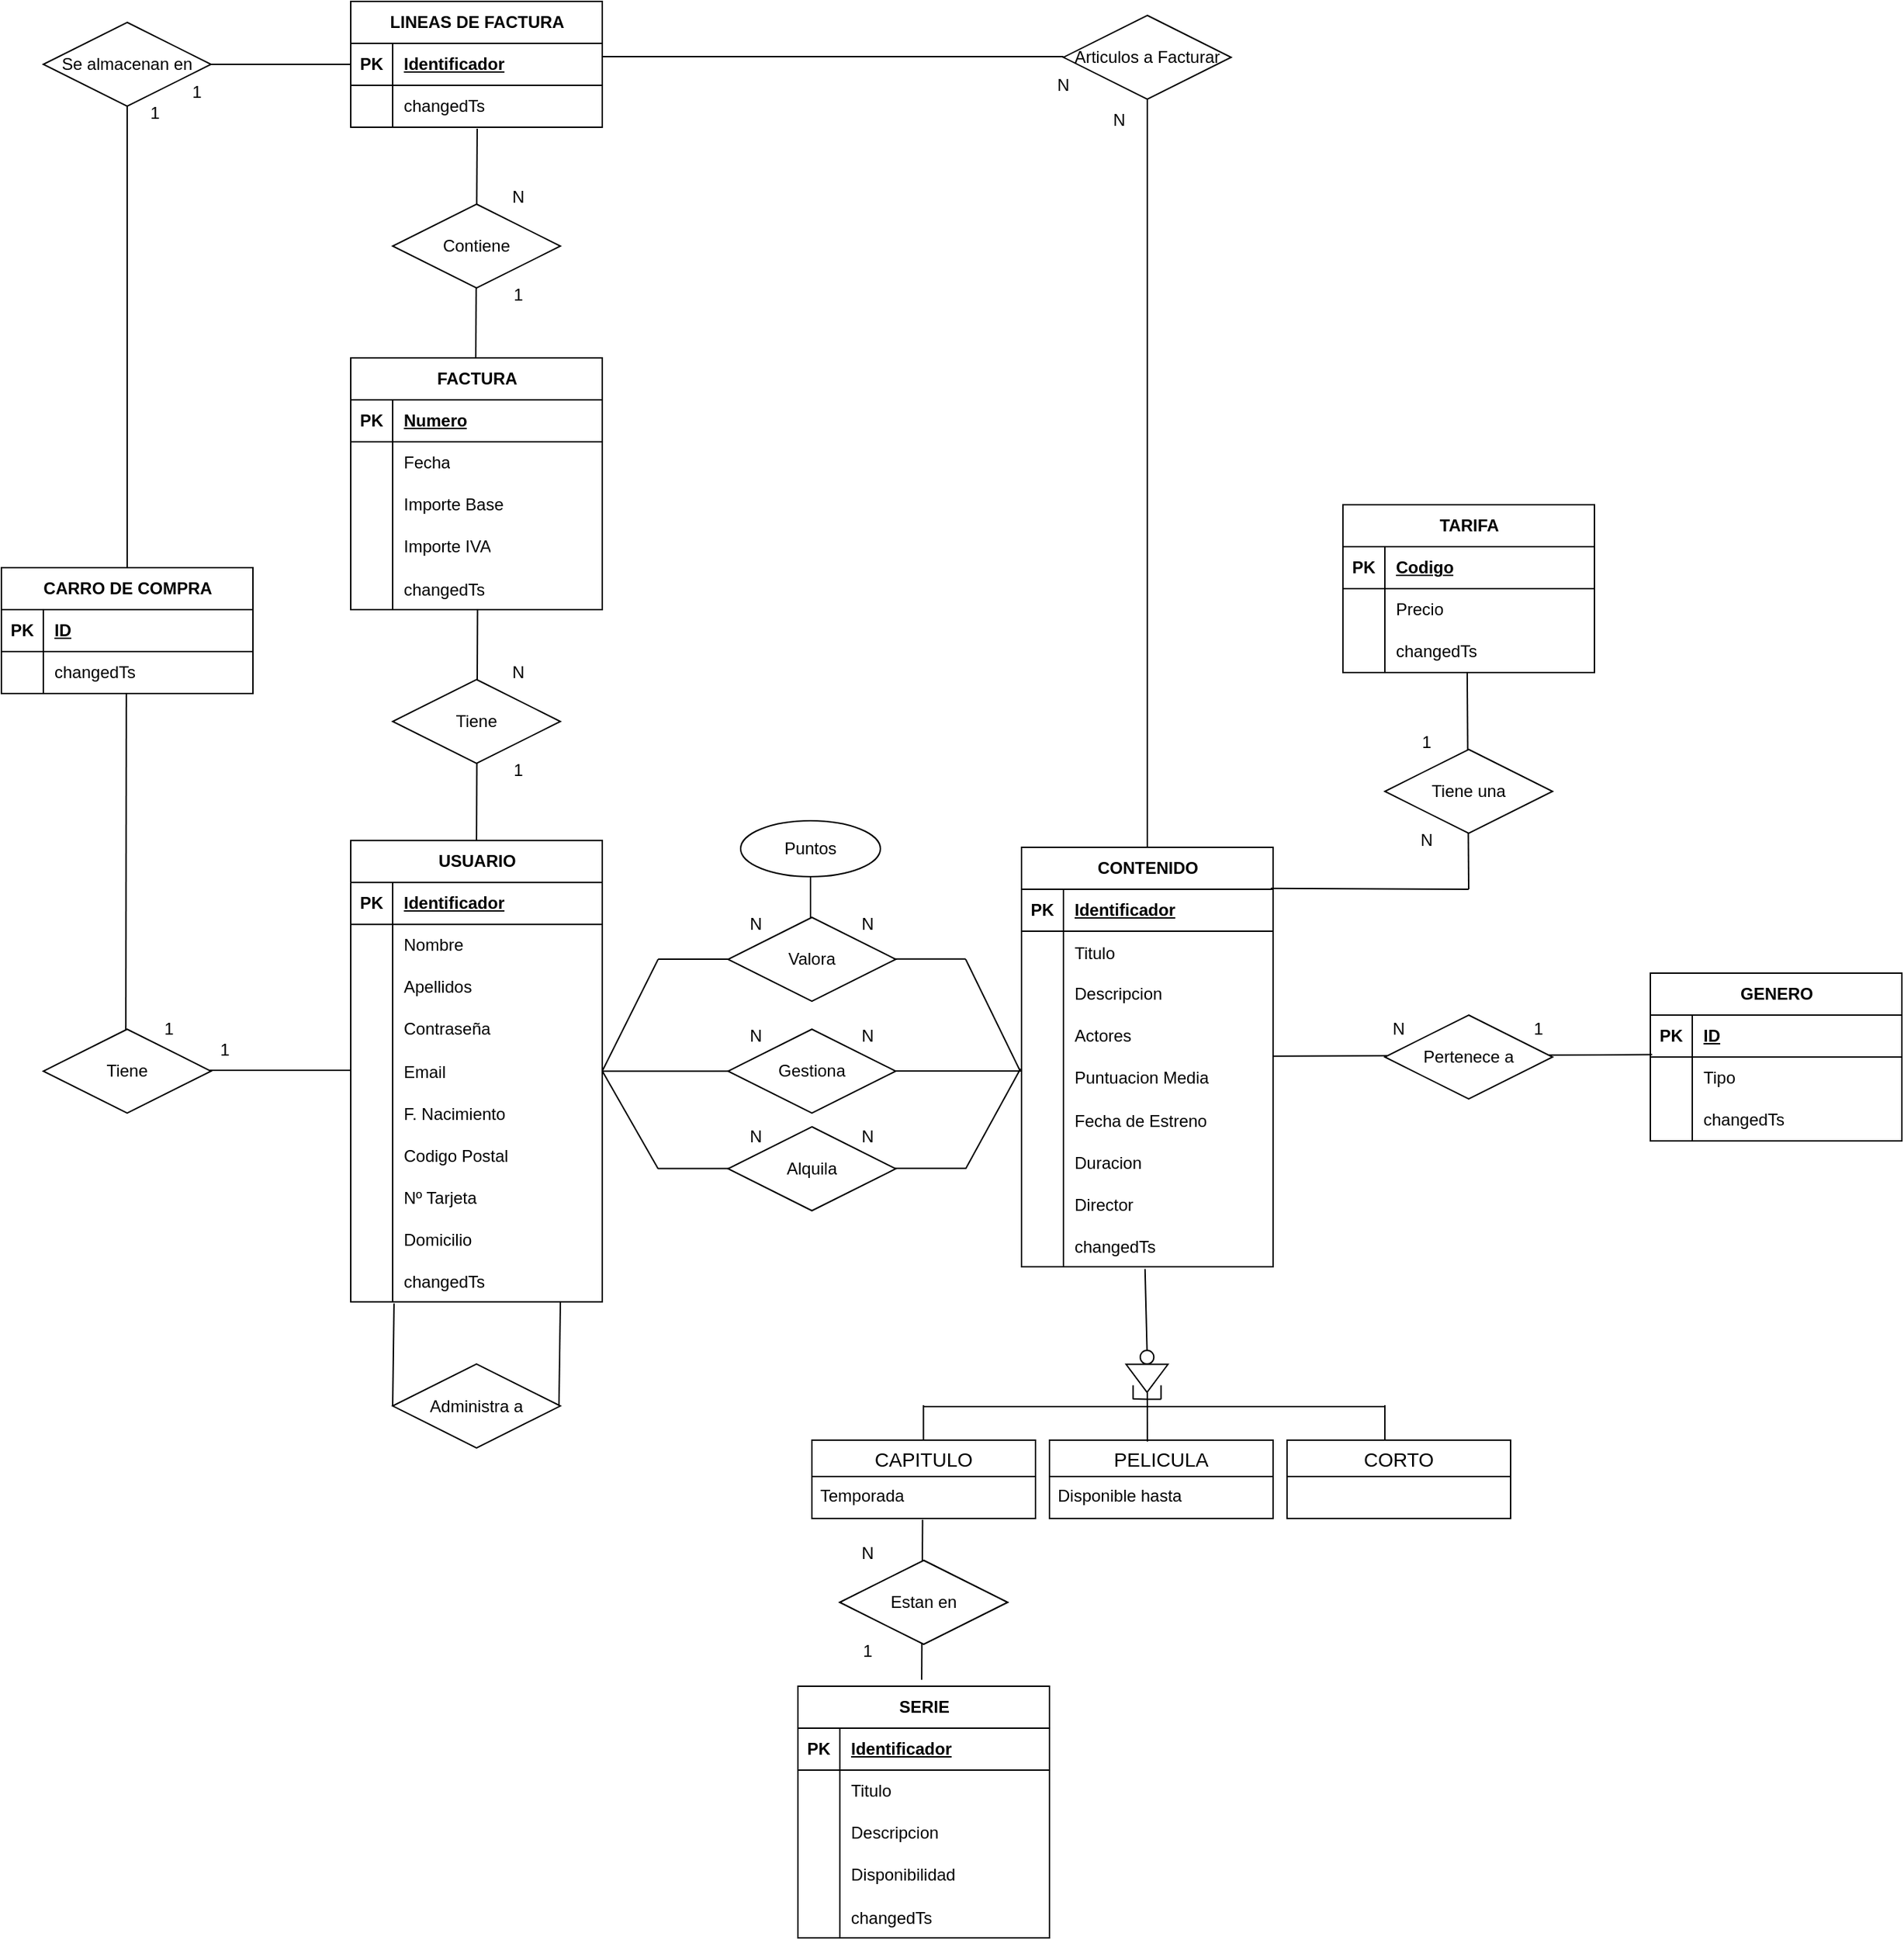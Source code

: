 <mxfile version="24.4.0" type="device">
  <diagram name="Página-1" id="mkqZ174D0ROey95kUa9w">
    <mxGraphModel dx="2385" dy="1955" grid="1" gridSize="10" guides="1" tooltips="1" connect="1" arrows="1" fold="1" page="1" pageScale="1" pageWidth="1200" pageHeight="1600" math="0" shadow="0">
      <root>
        <mxCell id="0" />
        <mxCell id="1" parent="0" />
        <mxCell id="hRtxbeRBE8XIEJZNxOez-8" value="SERIE" style="shape=table;startSize=30;container=1;collapsible=1;childLayout=tableLayout;fixedRows=1;rowLines=0;fontStyle=1;align=center;resizeLast=1;html=1;" parent="1" vertex="1">
          <mxGeometry x="1870" y="1400" width="180" height="180" as="geometry" />
        </mxCell>
        <mxCell id="hRtxbeRBE8XIEJZNxOez-9" value="" style="shape=tableRow;horizontal=0;startSize=0;swimlaneHead=0;swimlaneBody=0;fillColor=none;collapsible=0;dropTarget=0;points=[[0,0.5],[1,0.5]];portConstraint=eastwest;top=0;left=0;right=0;bottom=1;" parent="hRtxbeRBE8XIEJZNxOez-8" vertex="1">
          <mxGeometry y="30" width="180" height="30" as="geometry" />
        </mxCell>
        <mxCell id="hRtxbeRBE8XIEJZNxOez-10" value="PK" style="shape=partialRectangle;connectable=0;fillColor=none;top=0;left=0;bottom=0;right=0;fontStyle=1;overflow=hidden;whiteSpace=wrap;html=1;" parent="hRtxbeRBE8XIEJZNxOez-9" vertex="1">
          <mxGeometry width="30" height="30" as="geometry">
            <mxRectangle width="30" height="30" as="alternateBounds" />
          </mxGeometry>
        </mxCell>
        <mxCell id="hRtxbeRBE8XIEJZNxOez-11" value="Identificador" style="shape=partialRectangle;connectable=0;fillColor=none;top=0;left=0;bottom=0;right=0;align=left;spacingLeft=6;fontStyle=5;overflow=hidden;whiteSpace=wrap;html=1;" parent="hRtxbeRBE8XIEJZNxOez-9" vertex="1">
          <mxGeometry x="30" width="150" height="30" as="geometry">
            <mxRectangle width="150" height="30" as="alternateBounds" />
          </mxGeometry>
        </mxCell>
        <mxCell id="hRtxbeRBE8XIEJZNxOez-12" value="" style="shape=tableRow;horizontal=0;startSize=0;swimlaneHead=0;swimlaneBody=0;fillColor=none;collapsible=0;dropTarget=0;points=[[0,0.5],[1,0.5]];portConstraint=eastwest;top=0;left=0;right=0;bottom=0;" parent="hRtxbeRBE8XIEJZNxOez-8" vertex="1">
          <mxGeometry y="60" width="180" height="30" as="geometry" />
        </mxCell>
        <mxCell id="hRtxbeRBE8XIEJZNxOez-13" value="" style="shape=partialRectangle;connectable=0;fillColor=none;top=0;left=0;bottom=0;right=0;editable=1;overflow=hidden;whiteSpace=wrap;html=1;" parent="hRtxbeRBE8XIEJZNxOez-12" vertex="1">
          <mxGeometry width="30" height="30" as="geometry">
            <mxRectangle width="30" height="30" as="alternateBounds" />
          </mxGeometry>
        </mxCell>
        <mxCell id="hRtxbeRBE8XIEJZNxOez-14" value="Titulo" style="shape=partialRectangle;connectable=0;fillColor=none;top=0;left=0;bottom=0;right=0;align=left;spacingLeft=6;overflow=hidden;whiteSpace=wrap;html=1;" parent="hRtxbeRBE8XIEJZNxOez-12" vertex="1">
          <mxGeometry x="30" width="150" height="30" as="geometry">
            <mxRectangle width="150" height="30" as="alternateBounds" />
          </mxGeometry>
        </mxCell>
        <mxCell id="hRtxbeRBE8XIEJZNxOez-15" value="" style="shape=tableRow;horizontal=0;startSize=0;swimlaneHead=0;swimlaneBody=0;fillColor=none;collapsible=0;dropTarget=0;points=[[0,0.5],[1,0.5]];portConstraint=eastwest;top=0;left=0;right=0;bottom=0;" parent="hRtxbeRBE8XIEJZNxOez-8" vertex="1">
          <mxGeometry y="90" width="180" height="30" as="geometry" />
        </mxCell>
        <mxCell id="hRtxbeRBE8XIEJZNxOez-16" value="" style="shape=partialRectangle;connectable=0;fillColor=none;top=0;left=0;bottom=0;right=0;editable=1;overflow=hidden;whiteSpace=wrap;html=1;" parent="hRtxbeRBE8XIEJZNxOez-15" vertex="1">
          <mxGeometry width="30" height="30" as="geometry">
            <mxRectangle width="30" height="30" as="alternateBounds" />
          </mxGeometry>
        </mxCell>
        <mxCell id="hRtxbeRBE8XIEJZNxOez-17" value="Descripcion" style="shape=partialRectangle;connectable=0;fillColor=none;top=0;left=0;bottom=0;right=0;align=left;spacingLeft=6;overflow=hidden;whiteSpace=wrap;html=1;" parent="hRtxbeRBE8XIEJZNxOez-15" vertex="1">
          <mxGeometry x="30" width="150" height="30" as="geometry">
            <mxRectangle width="150" height="30" as="alternateBounds" />
          </mxGeometry>
        </mxCell>
        <mxCell id="hRtxbeRBE8XIEJZNxOez-18" value="" style="shape=tableRow;horizontal=0;startSize=0;swimlaneHead=0;swimlaneBody=0;fillColor=none;collapsible=0;dropTarget=0;points=[[0,0.5],[1,0.5]];portConstraint=eastwest;top=0;left=0;right=0;bottom=0;" parent="hRtxbeRBE8XIEJZNxOez-8" vertex="1">
          <mxGeometry y="120" width="180" height="30" as="geometry" />
        </mxCell>
        <mxCell id="hRtxbeRBE8XIEJZNxOez-19" value="" style="shape=partialRectangle;connectable=0;fillColor=none;top=0;left=0;bottom=0;right=0;editable=1;overflow=hidden;whiteSpace=wrap;html=1;" parent="hRtxbeRBE8XIEJZNxOez-18" vertex="1">
          <mxGeometry width="30" height="30" as="geometry">
            <mxRectangle width="30" height="30" as="alternateBounds" />
          </mxGeometry>
        </mxCell>
        <mxCell id="hRtxbeRBE8XIEJZNxOez-20" value="Disponibilidad" style="shape=partialRectangle;connectable=0;fillColor=none;top=0;left=0;bottom=0;right=0;align=left;spacingLeft=6;overflow=hidden;whiteSpace=wrap;html=1;" parent="hRtxbeRBE8XIEJZNxOez-18" vertex="1">
          <mxGeometry x="30" width="150" height="30" as="geometry">
            <mxRectangle width="150" height="30" as="alternateBounds" />
          </mxGeometry>
        </mxCell>
        <mxCell id="hRtxbeRBE8XIEJZNxOez-88" value="" style="shape=tableRow;horizontal=0;startSize=0;swimlaneHead=0;swimlaneBody=0;fillColor=none;collapsible=0;dropTarget=0;points=[[0,0.5],[1,0.5]];portConstraint=eastwest;top=0;left=0;right=0;bottom=0;" parent="hRtxbeRBE8XIEJZNxOez-8" vertex="1">
          <mxGeometry y="150" width="180" height="30" as="geometry" />
        </mxCell>
        <mxCell id="hRtxbeRBE8XIEJZNxOez-89" value="" style="shape=partialRectangle;connectable=0;fillColor=none;top=0;left=0;bottom=0;right=0;editable=1;overflow=hidden;" parent="hRtxbeRBE8XIEJZNxOez-88" vertex="1">
          <mxGeometry width="30" height="30" as="geometry">
            <mxRectangle width="30" height="30" as="alternateBounds" />
          </mxGeometry>
        </mxCell>
        <mxCell id="hRtxbeRBE8XIEJZNxOez-90" value="changedTs" style="shape=partialRectangle;connectable=0;fillColor=none;top=0;left=0;bottom=0;right=0;align=left;spacingLeft=6;overflow=hidden;" parent="hRtxbeRBE8XIEJZNxOez-88" vertex="1">
          <mxGeometry x="30" width="150" height="30" as="geometry">
            <mxRectangle width="150" height="30" as="alternateBounds" />
          </mxGeometry>
        </mxCell>
        <mxCell id="hRtxbeRBE8XIEJZNxOez-34" value="CONTENIDO" style="shape=table;startSize=30;container=1;collapsible=1;childLayout=tableLayout;fixedRows=1;rowLines=0;fontStyle=1;align=center;resizeLast=1;html=1;" parent="1" vertex="1">
          <mxGeometry x="2030" y="800" width="180" height="300" as="geometry" />
        </mxCell>
        <mxCell id="hRtxbeRBE8XIEJZNxOez-35" value="" style="shape=tableRow;horizontal=0;startSize=0;swimlaneHead=0;swimlaneBody=0;fillColor=none;collapsible=0;dropTarget=0;points=[[0,0.5],[1,0.5]];portConstraint=eastwest;top=0;left=0;right=0;bottom=1;" parent="hRtxbeRBE8XIEJZNxOez-34" vertex="1">
          <mxGeometry y="30" width="180" height="30" as="geometry" />
        </mxCell>
        <mxCell id="hRtxbeRBE8XIEJZNxOez-36" value="PK" style="shape=partialRectangle;connectable=0;fillColor=none;top=0;left=0;bottom=0;right=0;fontStyle=1;overflow=hidden;whiteSpace=wrap;html=1;" parent="hRtxbeRBE8XIEJZNxOez-35" vertex="1">
          <mxGeometry width="30" height="30" as="geometry">
            <mxRectangle width="30" height="30" as="alternateBounds" />
          </mxGeometry>
        </mxCell>
        <mxCell id="hRtxbeRBE8XIEJZNxOez-37" value="Identificador" style="shape=partialRectangle;connectable=0;fillColor=none;top=0;left=0;bottom=0;right=0;align=left;spacingLeft=6;fontStyle=5;overflow=hidden;whiteSpace=wrap;html=1;" parent="hRtxbeRBE8XIEJZNxOez-35" vertex="1">
          <mxGeometry x="30" width="150" height="30" as="geometry">
            <mxRectangle width="150" height="30" as="alternateBounds" />
          </mxGeometry>
        </mxCell>
        <mxCell id="hRtxbeRBE8XIEJZNxOez-126" value="" style="shape=tableRow;horizontal=0;startSize=0;swimlaneHead=0;swimlaneBody=0;fillColor=none;collapsible=0;dropTarget=0;points=[[0,0.5],[1,0.5]];portConstraint=eastwest;top=0;left=0;right=0;bottom=0;" parent="hRtxbeRBE8XIEJZNxOez-34" vertex="1">
          <mxGeometry y="60" width="180" height="30" as="geometry" />
        </mxCell>
        <mxCell id="hRtxbeRBE8XIEJZNxOez-127" value="" style="shape=partialRectangle;connectable=0;fillColor=none;top=0;left=0;bottom=0;right=0;editable=1;overflow=hidden;" parent="hRtxbeRBE8XIEJZNxOez-126" vertex="1">
          <mxGeometry width="30" height="30" as="geometry">
            <mxRectangle width="30" height="30" as="alternateBounds" />
          </mxGeometry>
        </mxCell>
        <mxCell id="hRtxbeRBE8XIEJZNxOez-128" value="Titulo" style="shape=partialRectangle;connectable=0;fillColor=none;top=0;left=0;bottom=0;right=0;align=left;spacingLeft=6;overflow=hidden;" parent="hRtxbeRBE8XIEJZNxOez-126" vertex="1">
          <mxGeometry x="30" width="150" height="30" as="geometry">
            <mxRectangle width="150" height="30" as="alternateBounds" />
          </mxGeometry>
        </mxCell>
        <mxCell id="hRtxbeRBE8XIEJZNxOez-38" value="" style="shape=tableRow;horizontal=0;startSize=0;swimlaneHead=0;swimlaneBody=0;fillColor=none;collapsible=0;dropTarget=0;points=[[0,0.5],[1,0.5]];portConstraint=eastwest;top=0;left=0;right=0;bottom=0;" parent="hRtxbeRBE8XIEJZNxOez-34" vertex="1">
          <mxGeometry y="90" width="180" height="30" as="geometry" />
        </mxCell>
        <mxCell id="hRtxbeRBE8XIEJZNxOez-39" value="" style="shape=partialRectangle;connectable=0;fillColor=none;top=0;left=0;bottom=0;right=0;editable=1;overflow=hidden;whiteSpace=wrap;html=1;" parent="hRtxbeRBE8XIEJZNxOez-38" vertex="1">
          <mxGeometry width="30" height="30" as="geometry">
            <mxRectangle width="30" height="30" as="alternateBounds" />
          </mxGeometry>
        </mxCell>
        <mxCell id="hRtxbeRBE8XIEJZNxOez-40" value="Descripcion" style="shape=partialRectangle;connectable=0;fillColor=none;top=0;left=0;bottom=0;right=0;align=left;spacingLeft=6;overflow=hidden;whiteSpace=wrap;html=1;" parent="hRtxbeRBE8XIEJZNxOez-38" vertex="1">
          <mxGeometry x="30" width="150" height="30" as="geometry">
            <mxRectangle width="150" height="30" as="alternateBounds" />
          </mxGeometry>
        </mxCell>
        <mxCell id="hRtxbeRBE8XIEJZNxOez-41" value="" style="shape=tableRow;horizontal=0;startSize=0;swimlaneHead=0;swimlaneBody=0;fillColor=none;collapsible=0;dropTarget=0;points=[[0,0.5],[1,0.5]];portConstraint=eastwest;top=0;left=0;right=0;bottom=0;" parent="hRtxbeRBE8XIEJZNxOez-34" vertex="1">
          <mxGeometry y="120" width="180" height="30" as="geometry" />
        </mxCell>
        <mxCell id="hRtxbeRBE8XIEJZNxOez-42" value="" style="shape=partialRectangle;connectable=0;fillColor=none;top=0;left=0;bottom=0;right=0;editable=1;overflow=hidden;whiteSpace=wrap;html=1;" parent="hRtxbeRBE8XIEJZNxOez-41" vertex="1">
          <mxGeometry width="30" height="30" as="geometry">
            <mxRectangle width="30" height="30" as="alternateBounds" />
          </mxGeometry>
        </mxCell>
        <mxCell id="hRtxbeRBE8XIEJZNxOez-43" value="Actores" style="shape=partialRectangle;connectable=0;fillColor=none;top=0;left=0;bottom=0;right=0;align=left;spacingLeft=6;overflow=hidden;whiteSpace=wrap;html=1;" parent="hRtxbeRBE8XIEJZNxOez-41" vertex="1">
          <mxGeometry x="30" width="150" height="30" as="geometry">
            <mxRectangle width="150" height="30" as="alternateBounds" />
          </mxGeometry>
        </mxCell>
        <mxCell id="hRtxbeRBE8XIEJZNxOez-44" value="" style="shape=tableRow;horizontal=0;startSize=0;swimlaneHead=0;swimlaneBody=0;fillColor=none;collapsible=0;dropTarget=0;points=[[0,0.5],[1,0.5]];portConstraint=eastwest;top=0;left=0;right=0;bottom=0;" parent="hRtxbeRBE8XIEJZNxOez-34" vertex="1">
          <mxGeometry y="150" width="180" height="30" as="geometry" />
        </mxCell>
        <mxCell id="hRtxbeRBE8XIEJZNxOez-45" value="" style="shape=partialRectangle;connectable=0;fillColor=none;top=0;left=0;bottom=0;right=0;editable=1;overflow=hidden;whiteSpace=wrap;html=1;" parent="hRtxbeRBE8XIEJZNxOez-44" vertex="1">
          <mxGeometry width="30" height="30" as="geometry">
            <mxRectangle width="30" height="30" as="alternateBounds" />
          </mxGeometry>
        </mxCell>
        <mxCell id="hRtxbeRBE8XIEJZNxOez-46" value="Puntuacion Media" style="shape=partialRectangle;connectable=0;fillColor=none;top=0;left=0;bottom=0;right=0;align=left;spacingLeft=6;overflow=hidden;whiteSpace=wrap;html=1;" parent="hRtxbeRBE8XIEJZNxOez-44" vertex="1">
          <mxGeometry x="30" width="150" height="30" as="geometry">
            <mxRectangle width="150" height="30" as="alternateBounds" />
          </mxGeometry>
        </mxCell>
        <mxCell id="hRtxbeRBE8XIEJZNxOez-114" value="" style="shape=tableRow;horizontal=0;startSize=0;swimlaneHead=0;swimlaneBody=0;fillColor=none;collapsible=0;dropTarget=0;points=[[0,0.5],[1,0.5]];portConstraint=eastwest;top=0;left=0;right=0;bottom=0;" parent="hRtxbeRBE8XIEJZNxOez-34" vertex="1">
          <mxGeometry y="180" width="180" height="30" as="geometry" />
        </mxCell>
        <mxCell id="hRtxbeRBE8XIEJZNxOez-115" value="" style="shape=partialRectangle;connectable=0;fillColor=none;top=0;left=0;bottom=0;right=0;editable=1;overflow=hidden;" parent="hRtxbeRBE8XIEJZNxOez-114" vertex="1">
          <mxGeometry width="30" height="30" as="geometry">
            <mxRectangle width="30" height="30" as="alternateBounds" />
          </mxGeometry>
        </mxCell>
        <mxCell id="hRtxbeRBE8XIEJZNxOez-116" value="Fecha de Estreno" style="shape=partialRectangle;connectable=0;fillColor=none;top=0;left=0;bottom=0;right=0;align=left;spacingLeft=6;overflow=hidden;" parent="hRtxbeRBE8XIEJZNxOez-114" vertex="1">
          <mxGeometry x="30" width="150" height="30" as="geometry">
            <mxRectangle width="150" height="30" as="alternateBounds" />
          </mxGeometry>
        </mxCell>
        <mxCell id="hRtxbeRBE8XIEJZNxOez-117" value="" style="shape=tableRow;horizontal=0;startSize=0;swimlaneHead=0;swimlaneBody=0;fillColor=none;collapsible=0;dropTarget=0;points=[[0,0.5],[1,0.5]];portConstraint=eastwest;top=0;left=0;right=0;bottom=0;" parent="hRtxbeRBE8XIEJZNxOez-34" vertex="1">
          <mxGeometry y="210" width="180" height="30" as="geometry" />
        </mxCell>
        <mxCell id="hRtxbeRBE8XIEJZNxOez-118" value="" style="shape=partialRectangle;connectable=0;fillColor=none;top=0;left=0;bottom=0;right=0;editable=1;overflow=hidden;" parent="hRtxbeRBE8XIEJZNxOez-117" vertex="1">
          <mxGeometry width="30" height="30" as="geometry">
            <mxRectangle width="30" height="30" as="alternateBounds" />
          </mxGeometry>
        </mxCell>
        <mxCell id="hRtxbeRBE8XIEJZNxOez-119" value="Duracion" style="shape=partialRectangle;connectable=0;fillColor=none;top=0;left=0;bottom=0;right=0;align=left;spacingLeft=6;overflow=hidden;" parent="hRtxbeRBE8XIEJZNxOez-117" vertex="1">
          <mxGeometry x="30" width="150" height="30" as="geometry">
            <mxRectangle width="150" height="30" as="alternateBounds" />
          </mxGeometry>
        </mxCell>
        <mxCell id="hRtxbeRBE8XIEJZNxOez-120" value="" style="shape=tableRow;horizontal=0;startSize=0;swimlaneHead=0;swimlaneBody=0;fillColor=none;collapsible=0;dropTarget=0;points=[[0,0.5],[1,0.5]];portConstraint=eastwest;top=0;left=0;right=0;bottom=0;" parent="hRtxbeRBE8XIEJZNxOez-34" vertex="1">
          <mxGeometry y="240" width="180" height="30" as="geometry" />
        </mxCell>
        <mxCell id="hRtxbeRBE8XIEJZNxOez-121" value="" style="shape=partialRectangle;connectable=0;fillColor=none;top=0;left=0;bottom=0;right=0;editable=1;overflow=hidden;" parent="hRtxbeRBE8XIEJZNxOez-120" vertex="1">
          <mxGeometry width="30" height="30" as="geometry">
            <mxRectangle width="30" height="30" as="alternateBounds" />
          </mxGeometry>
        </mxCell>
        <mxCell id="hRtxbeRBE8XIEJZNxOez-122" value="Director" style="shape=partialRectangle;connectable=0;fillColor=none;top=0;left=0;bottom=0;right=0;align=left;spacingLeft=6;overflow=hidden;" parent="hRtxbeRBE8XIEJZNxOez-120" vertex="1">
          <mxGeometry x="30" width="150" height="30" as="geometry">
            <mxRectangle width="150" height="30" as="alternateBounds" />
          </mxGeometry>
        </mxCell>
        <mxCell id="hRtxbeRBE8XIEJZNxOez-123" value="" style="shape=tableRow;horizontal=0;startSize=0;swimlaneHead=0;swimlaneBody=0;fillColor=none;collapsible=0;dropTarget=0;points=[[0,0.5],[1,0.5]];portConstraint=eastwest;top=0;left=0;right=0;bottom=0;" parent="hRtxbeRBE8XIEJZNxOez-34" vertex="1">
          <mxGeometry y="270" width="180" height="30" as="geometry" />
        </mxCell>
        <mxCell id="hRtxbeRBE8XIEJZNxOez-124" value="" style="shape=partialRectangle;connectable=0;fillColor=none;top=0;left=0;bottom=0;right=0;editable=1;overflow=hidden;" parent="hRtxbeRBE8XIEJZNxOez-123" vertex="1">
          <mxGeometry width="30" height="30" as="geometry">
            <mxRectangle width="30" height="30" as="alternateBounds" />
          </mxGeometry>
        </mxCell>
        <mxCell id="hRtxbeRBE8XIEJZNxOez-125" value="changedTs" style="shape=partialRectangle;connectable=0;fillColor=none;top=0;left=0;bottom=0;right=0;align=left;spacingLeft=6;overflow=hidden;" parent="hRtxbeRBE8XIEJZNxOez-123" vertex="1">
          <mxGeometry x="30" width="150" height="30" as="geometry">
            <mxRectangle width="150" height="30" as="alternateBounds" />
          </mxGeometry>
        </mxCell>
        <mxCell id="hRtxbeRBE8XIEJZNxOez-47" value="GENERO" style="shape=table;startSize=30;container=1;collapsible=1;childLayout=tableLayout;fixedRows=1;rowLines=0;fontStyle=1;align=center;resizeLast=1;html=1;" parent="1" vertex="1">
          <mxGeometry x="2480" y="890" width="180" height="120" as="geometry" />
        </mxCell>
        <mxCell id="hRtxbeRBE8XIEJZNxOez-48" value="" style="shape=tableRow;horizontal=0;startSize=0;swimlaneHead=0;swimlaneBody=0;fillColor=none;collapsible=0;dropTarget=0;points=[[0,0.5],[1,0.5]];portConstraint=eastwest;top=0;left=0;right=0;bottom=1;" parent="hRtxbeRBE8XIEJZNxOez-47" vertex="1">
          <mxGeometry y="30" width="180" height="30" as="geometry" />
        </mxCell>
        <mxCell id="hRtxbeRBE8XIEJZNxOez-49" value="PK" style="shape=partialRectangle;connectable=0;fillColor=none;top=0;left=0;bottom=0;right=0;fontStyle=1;overflow=hidden;whiteSpace=wrap;html=1;" parent="hRtxbeRBE8XIEJZNxOez-48" vertex="1">
          <mxGeometry width="30" height="30" as="geometry">
            <mxRectangle width="30" height="30" as="alternateBounds" />
          </mxGeometry>
        </mxCell>
        <mxCell id="hRtxbeRBE8XIEJZNxOez-50" value="ID" style="shape=partialRectangle;connectable=0;fillColor=none;top=0;left=0;bottom=0;right=0;align=left;spacingLeft=6;fontStyle=5;overflow=hidden;whiteSpace=wrap;html=1;" parent="hRtxbeRBE8XIEJZNxOez-48" vertex="1">
          <mxGeometry x="30" width="150" height="30" as="geometry">
            <mxRectangle width="150" height="30" as="alternateBounds" />
          </mxGeometry>
        </mxCell>
        <mxCell id="hRtxbeRBE8XIEJZNxOez-51" value="" style="shape=tableRow;horizontal=0;startSize=0;swimlaneHead=0;swimlaneBody=0;fillColor=none;collapsible=0;dropTarget=0;points=[[0,0.5],[1,0.5]];portConstraint=eastwest;top=0;left=0;right=0;bottom=0;" parent="hRtxbeRBE8XIEJZNxOez-47" vertex="1">
          <mxGeometry y="60" width="180" height="30" as="geometry" />
        </mxCell>
        <mxCell id="hRtxbeRBE8XIEJZNxOez-52" value="" style="shape=partialRectangle;connectable=0;fillColor=none;top=0;left=0;bottom=0;right=0;editable=1;overflow=hidden;whiteSpace=wrap;html=1;" parent="hRtxbeRBE8XIEJZNxOez-51" vertex="1">
          <mxGeometry width="30" height="30" as="geometry">
            <mxRectangle width="30" height="30" as="alternateBounds" />
          </mxGeometry>
        </mxCell>
        <mxCell id="hRtxbeRBE8XIEJZNxOez-53" value="Tipo" style="shape=partialRectangle;connectable=0;fillColor=none;top=0;left=0;bottom=0;right=0;align=left;spacingLeft=6;overflow=hidden;whiteSpace=wrap;html=1;" parent="hRtxbeRBE8XIEJZNxOez-51" vertex="1">
          <mxGeometry x="30" width="150" height="30" as="geometry">
            <mxRectangle width="150" height="30" as="alternateBounds" />
          </mxGeometry>
        </mxCell>
        <mxCell id="hRtxbeRBE8XIEJZNxOez-54" value="" style="shape=tableRow;horizontal=0;startSize=0;swimlaneHead=0;swimlaneBody=0;fillColor=none;collapsible=0;dropTarget=0;points=[[0,0.5],[1,0.5]];portConstraint=eastwest;top=0;left=0;right=0;bottom=0;" parent="hRtxbeRBE8XIEJZNxOez-47" vertex="1">
          <mxGeometry y="90" width="180" height="30" as="geometry" />
        </mxCell>
        <mxCell id="hRtxbeRBE8XIEJZNxOez-55" value="" style="shape=partialRectangle;connectable=0;fillColor=none;top=0;left=0;bottom=0;right=0;editable=1;overflow=hidden;whiteSpace=wrap;html=1;" parent="hRtxbeRBE8XIEJZNxOez-54" vertex="1">
          <mxGeometry width="30" height="30" as="geometry">
            <mxRectangle width="30" height="30" as="alternateBounds" />
          </mxGeometry>
        </mxCell>
        <mxCell id="hRtxbeRBE8XIEJZNxOez-56" value="changedTs" style="shape=partialRectangle;connectable=0;fillColor=none;top=0;left=0;bottom=0;right=0;align=left;spacingLeft=6;overflow=hidden;whiteSpace=wrap;html=1;" parent="hRtxbeRBE8XIEJZNxOez-54" vertex="1">
          <mxGeometry x="30" width="150" height="30" as="geometry">
            <mxRectangle width="150" height="30" as="alternateBounds" />
          </mxGeometry>
        </mxCell>
        <mxCell id="hRtxbeRBE8XIEJZNxOez-60" value="FACTURA" style="shape=table;startSize=30;container=1;collapsible=1;childLayout=tableLayout;fixedRows=1;rowLines=0;fontStyle=1;align=center;resizeLast=1;html=1;" parent="1" vertex="1">
          <mxGeometry x="1550" y="450" width="180" height="180" as="geometry" />
        </mxCell>
        <mxCell id="hRtxbeRBE8XIEJZNxOez-61" value="" style="shape=tableRow;horizontal=0;startSize=0;swimlaneHead=0;swimlaneBody=0;fillColor=none;collapsible=0;dropTarget=0;points=[[0,0.5],[1,0.5]];portConstraint=eastwest;top=0;left=0;right=0;bottom=1;" parent="hRtxbeRBE8XIEJZNxOez-60" vertex="1">
          <mxGeometry y="30" width="180" height="30" as="geometry" />
        </mxCell>
        <mxCell id="hRtxbeRBE8XIEJZNxOez-62" value="PK" style="shape=partialRectangle;connectable=0;fillColor=none;top=0;left=0;bottom=0;right=0;fontStyle=1;overflow=hidden;whiteSpace=wrap;html=1;" parent="hRtxbeRBE8XIEJZNxOez-61" vertex="1">
          <mxGeometry width="30" height="30" as="geometry">
            <mxRectangle width="30" height="30" as="alternateBounds" />
          </mxGeometry>
        </mxCell>
        <mxCell id="hRtxbeRBE8XIEJZNxOez-63" value="Numero" style="shape=partialRectangle;connectable=0;fillColor=none;top=0;left=0;bottom=0;right=0;align=left;spacingLeft=6;fontStyle=5;overflow=hidden;whiteSpace=wrap;html=1;" parent="hRtxbeRBE8XIEJZNxOez-61" vertex="1">
          <mxGeometry x="30" width="150" height="30" as="geometry">
            <mxRectangle width="150" height="30" as="alternateBounds" />
          </mxGeometry>
        </mxCell>
        <mxCell id="hRtxbeRBE8XIEJZNxOez-64" value="" style="shape=tableRow;horizontal=0;startSize=0;swimlaneHead=0;swimlaneBody=0;fillColor=none;collapsible=0;dropTarget=0;points=[[0,0.5],[1,0.5]];portConstraint=eastwest;top=0;left=0;right=0;bottom=0;" parent="hRtxbeRBE8XIEJZNxOez-60" vertex="1">
          <mxGeometry y="60" width="180" height="30" as="geometry" />
        </mxCell>
        <mxCell id="hRtxbeRBE8XIEJZNxOez-65" value="" style="shape=partialRectangle;connectable=0;fillColor=none;top=0;left=0;bottom=0;right=0;editable=1;overflow=hidden;whiteSpace=wrap;html=1;" parent="hRtxbeRBE8XIEJZNxOez-64" vertex="1">
          <mxGeometry width="30" height="30" as="geometry">
            <mxRectangle width="30" height="30" as="alternateBounds" />
          </mxGeometry>
        </mxCell>
        <mxCell id="hRtxbeRBE8XIEJZNxOez-66" value="Fecha" style="shape=partialRectangle;connectable=0;fillColor=none;top=0;left=0;bottom=0;right=0;align=left;spacingLeft=6;overflow=hidden;whiteSpace=wrap;html=1;" parent="hRtxbeRBE8XIEJZNxOez-64" vertex="1">
          <mxGeometry x="30" width="150" height="30" as="geometry">
            <mxRectangle width="150" height="30" as="alternateBounds" />
          </mxGeometry>
        </mxCell>
        <mxCell id="hRtxbeRBE8XIEJZNxOez-67" value="" style="shape=tableRow;horizontal=0;startSize=0;swimlaneHead=0;swimlaneBody=0;fillColor=none;collapsible=0;dropTarget=0;points=[[0,0.5],[1,0.5]];portConstraint=eastwest;top=0;left=0;right=0;bottom=0;" parent="hRtxbeRBE8XIEJZNxOez-60" vertex="1">
          <mxGeometry y="90" width="180" height="30" as="geometry" />
        </mxCell>
        <mxCell id="hRtxbeRBE8XIEJZNxOez-68" value="" style="shape=partialRectangle;connectable=0;fillColor=none;top=0;left=0;bottom=0;right=0;editable=1;overflow=hidden;whiteSpace=wrap;html=1;" parent="hRtxbeRBE8XIEJZNxOez-67" vertex="1">
          <mxGeometry width="30" height="30" as="geometry">
            <mxRectangle width="30" height="30" as="alternateBounds" />
          </mxGeometry>
        </mxCell>
        <mxCell id="hRtxbeRBE8XIEJZNxOez-69" value="Importe Base" style="shape=partialRectangle;connectable=0;fillColor=none;top=0;left=0;bottom=0;right=0;align=left;spacingLeft=6;overflow=hidden;whiteSpace=wrap;html=1;" parent="hRtxbeRBE8XIEJZNxOez-67" vertex="1">
          <mxGeometry x="30" width="150" height="30" as="geometry">
            <mxRectangle width="150" height="30" as="alternateBounds" />
          </mxGeometry>
        </mxCell>
        <mxCell id="hRtxbeRBE8XIEJZNxOez-70" value="" style="shape=tableRow;horizontal=0;startSize=0;swimlaneHead=0;swimlaneBody=0;fillColor=none;collapsible=0;dropTarget=0;points=[[0,0.5],[1,0.5]];portConstraint=eastwest;top=0;left=0;right=0;bottom=0;" parent="hRtxbeRBE8XIEJZNxOez-60" vertex="1">
          <mxGeometry y="120" width="180" height="30" as="geometry" />
        </mxCell>
        <mxCell id="hRtxbeRBE8XIEJZNxOez-71" value="" style="shape=partialRectangle;connectable=0;fillColor=none;top=0;left=0;bottom=0;right=0;editable=1;overflow=hidden;whiteSpace=wrap;html=1;" parent="hRtxbeRBE8XIEJZNxOez-70" vertex="1">
          <mxGeometry width="30" height="30" as="geometry">
            <mxRectangle width="30" height="30" as="alternateBounds" />
          </mxGeometry>
        </mxCell>
        <mxCell id="hRtxbeRBE8XIEJZNxOez-72" value="Importe IVA" style="shape=partialRectangle;connectable=0;fillColor=none;top=0;left=0;bottom=0;right=0;align=left;spacingLeft=6;overflow=hidden;whiteSpace=wrap;html=1;" parent="hRtxbeRBE8XIEJZNxOez-70" vertex="1">
          <mxGeometry x="30" width="150" height="30" as="geometry">
            <mxRectangle width="150" height="30" as="alternateBounds" />
          </mxGeometry>
        </mxCell>
        <mxCell id="hRtxbeRBE8XIEJZNxOez-130" value="" style="shape=tableRow;horizontal=0;startSize=0;swimlaneHead=0;swimlaneBody=0;fillColor=none;collapsible=0;dropTarget=0;points=[[0,0.5],[1,0.5]];portConstraint=eastwest;top=0;left=0;right=0;bottom=0;" parent="hRtxbeRBE8XIEJZNxOez-60" vertex="1">
          <mxGeometry y="150" width="180" height="30" as="geometry" />
        </mxCell>
        <mxCell id="hRtxbeRBE8XIEJZNxOez-131" value="" style="shape=partialRectangle;connectable=0;fillColor=none;top=0;left=0;bottom=0;right=0;editable=1;overflow=hidden;" parent="hRtxbeRBE8XIEJZNxOez-130" vertex="1">
          <mxGeometry width="30" height="30" as="geometry">
            <mxRectangle width="30" height="30" as="alternateBounds" />
          </mxGeometry>
        </mxCell>
        <mxCell id="hRtxbeRBE8XIEJZNxOez-132" value="changedTs" style="shape=partialRectangle;connectable=0;fillColor=none;top=0;left=0;bottom=0;right=0;align=left;spacingLeft=6;overflow=hidden;" parent="hRtxbeRBE8XIEJZNxOez-130" vertex="1">
          <mxGeometry x="30" width="150" height="30" as="geometry">
            <mxRectangle width="150" height="30" as="alternateBounds" />
          </mxGeometry>
        </mxCell>
        <mxCell id="hRtxbeRBE8XIEJZNxOez-73" value="USUARIO" style="shape=table;startSize=30;container=1;collapsible=1;childLayout=tableLayout;fixedRows=1;rowLines=0;fontStyle=1;align=center;resizeLast=1;html=1;" parent="1" vertex="1">
          <mxGeometry x="1550" y="795.12" width="180" height="330" as="geometry" />
        </mxCell>
        <mxCell id="hRtxbeRBE8XIEJZNxOez-74" value="" style="shape=tableRow;horizontal=0;startSize=0;swimlaneHead=0;swimlaneBody=0;fillColor=none;collapsible=0;dropTarget=0;points=[[0,0.5],[1,0.5]];portConstraint=eastwest;top=0;left=0;right=0;bottom=1;" parent="hRtxbeRBE8XIEJZNxOez-73" vertex="1">
          <mxGeometry y="30" width="180" height="30" as="geometry" />
        </mxCell>
        <mxCell id="hRtxbeRBE8XIEJZNxOez-75" value="PK" style="shape=partialRectangle;connectable=0;fillColor=none;top=0;left=0;bottom=0;right=0;fontStyle=1;overflow=hidden;whiteSpace=wrap;html=1;" parent="hRtxbeRBE8XIEJZNxOez-74" vertex="1">
          <mxGeometry width="30" height="30" as="geometry">
            <mxRectangle width="30" height="30" as="alternateBounds" />
          </mxGeometry>
        </mxCell>
        <mxCell id="hRtxbeRBE8XIEJZNxOez-76" value="Identificador" style="shape=partialRectangle;connectable=0;fillColor=none;top=0;left=0;bottom=0;right=0;align=left;spacingLeft=6;fontStyle=5;overflow=hidden;whiteSpace=wrap;html=1;" parent="hRtxbeRBE8XIEJZNxOez-74" vertex="1">
          <mxGeometry x="30" width="150" height="30" as="geometry">
            <mxRectangle width="150" height="30" as="alternateBounds" />
          </mxGeometry>
        </mxCell>
        <mxCell id="hRtxbeRBE8XIEJZNxOez-77" value="" style="shape=tableRow;horizontal=0;startSize=0;swimlaneHead=0;swimlaneBody=0;fillColor=none;collapsible=0;dropTarget=0;points=[[0,0.5],[1,0.5]];portConstraint=eastwest;top=0;left=0;right=0;bottom=0;" parent="hRtxbeRBE8XIEJZNxOez-73" vertex="1">
          <mxGeometry y="60" width="180" height="30" as="geometry" />
        </mxCell>
        <mxCell id="hRtxbeRBE8XIEJZNxOez-78" value="" style="shape=partialRectangle;connectable=0;fillColor=none;top=0;left=0;bottom=0;right=0;editable=1;overflow=hidden;whiteSpace=wrap;html=1;" parent="hRtxbeRBE8XIEJZNxOez-77" vertex="1">
          <mxGeometry width="30" height="30" as="geometry">
            <mxRectangle width="30" height="30" as="alternateBounds" />
          </mxGeometry>
        </mxCell>
        <mxCell id="hRtxbeRBE8XIEJZNxOez-79" value="Nombre" style="shape=partialRectangle;connectable=0;fillColor=none;top=0;left=0;bottom=0;right=0;align=left;spacingLeft=6;overflow=hidden;whiteSpace=wrap;html=1;" parent="hRtxbeRBE8XIEJZNxOez-77" vertex="1">
          <mxGeometry x="30" width="150" height="30" as="geometry">
            <mxRectangle width="150" height="30" as="alternateBounds" />
          </mxGeometry>
        </mxCell>
        <mxCell id="hRtxbeRBE8XIEJZNxOez-80" value="" style="shape=tableRow;horizontal=0;startSize=0;swimlaneHead=0;swimlaneBody=0;fillColor=none;collapsible=0;dropTarget=0;points=[[0,0.5],[1,0.5]];portConstraint=eastwest;top=0;left=0;right=0;bottom=0;" parent="hRtxbeRBE8XIEJZNxOez-73" vertex="1">
          <mxGeometry y="90" width="180" height="30" as="geometry" />
        </mxCell>
        <mxCell id="hRtxbeRBE8XIEJZNxOez-81" value="" style="shape=partialRectangle;connectable=0;fillColor=none;top=0;left=0;bottom=0;right=0;editable=1;overflow=hidden;whiteSpace=wrap;html=1;" parent="hRtxbeRBE8XIEJZNxOez-80" vertex="1">
          <mxGeometry width="30" height="30" as="geometry">
            <mxRectangle width="30" height="30" as="alternateBounds" />
          </mxGeometry>
        </mxCell>
        <mxCell id="hRtxbeRBE8XIEJZNxOez-82" value="Apellidos" style="shape=partialRectangle;connectable=0;fillColor=none;top=0;left=0;bottom=0;right=0;align=left;spacingLeft=6;overflow=hidden;whiteSpace=wrap;html=1;" parent="hRtxbeRBE8XIEJZNxOez-80" vertex="1">
          <mxGeometry x="30" width="150" height="30" as="geometry">
            <mxRectangle width="150" height="30" as="alternateBounds" />
          </mxGeometry>
        </mxCell>
        <mxCell id="hRtxbeRBE8XIEJZNxOez-83" value="" style="shape=tableRow;horizontal=0;startSize=0;swimlaneHead=0;swimlaneBody=0;fillColor=none;collapsible=0;dropTarget=0;points=[[0,0.5],[1,0.5]];portConstraint=eastwest;top=0;left=0;right=0;bottom=0;" parent="hRtxbeRBE8XIEJZNxOez-73" vertex="1">
          <mxGeometry y="120" width="180" height="30" as="geometry" />
        </mxCell>
        <mxCell id="hRtxbeRBE8XIEJZNxOez-84" value="" style="shape=partialRectangle;connectable=0;fillColor=none;top=0;left=0;bottom=0;right=0;editable=1;overflow=hidden;whiteSpace=wrap;html=1;" parent="hRtxbeRBE8XIEJZNxOez-83" vertex="1">
          <mxGeometry width="30" height="30" as="geometry">
            <mxRectangle width="30" height="30" as="alternateBounds" />
          </mxGeometry>
        </mxCell>
        <mxCell id="hRtxbeRBE8XIEJZNxOez-85" value="Contraseña" style="shape=partialRectangle;connectable=0;fillColor=none;top=0;left=0;bottom=0;right=0;align=left;spacingLeft=6;overflow=hidden;whiteSpace=wrap;html=1;" parent="hRtxbeRBE8XIEJZNxOez-83" vertex="1">
          <mxGeometry x="30" width="150" height="30" as="geometry">
            <mxRectangle width="150" height="30" as="alternateBounds" />
          </mxGeometry>
        </mxCell>
        <mxCell id="hRtxbeRBE8XIEJZNxOez-96" value="" style="shape=tableRow;horizontal=0;startSize=0;swimlaneHead=0;swimlaneBody=0;fillColor=none;collapsible=0;dropTarget=0;points=[[0,0.5],[1,0.5]];portConstraint=eastwest;top=0;left=0;right=0;bottom=0;" parent="hRtxbeRBE8XIEJZNxOez-73" vertex="1">
          <mxGeometry y="150" width="180" height="30" as="geometry" />
        </mxCell>
        <mxCell id="hRtxbeRBE8XIEJZNxOez-97" value="" style="shape=partialRectangle;connectable=0;fillColor=none;top=0;left=0;bottom=0;right=0;editable=1;overflow=hidden;" parent="hRtxbeRBE8XIEJZNxOez-96" vertex="1">
          <mxGeometry width="30" height="30" as="geometry">
            <mxRectangle width="30" height="30" as="alternateBounds" />
          </mxGeometry>
        </mxCell>
        <mxCell id="hRtxbeRBE8XIEJZNxOez-98" value="Email" style="shape=partialRectangle;connectable=0;fillColor=none;top=0;left=0;bottom=0;right=0;align=left;spacingLeft=6;overflow=hidden;" parent="hRtxbeRBE8XIEJZNxOez-96" vertex="1">
          <mxGeometry x="30" width="150" height="30" as="geometry">
            <mxRectangle width="150" height="30" as="alternateBounds" />
          </mxGeometry>
        </mxCell>
        <mxCell id="hRtxbeRBE8XIEJZNxOez-99" value="" style="shape=tableRow;horizontal=0;startSize=0;swimlaneHead=0;swimlaneBody=0;fillColor=none;collapsible=0;dropTarget=0;points=[[0,0.5],[1,0.5]];portConstraint=eastwest;top=0;left=0;right=0;bottom=0;" parent="hRtxbeRBE8XIEJZNxOez-73" vertex="1">
          <mxGeometry y="180" width="180" height="30" as="geometry" />
        </mxCell>
        <mxCell id="hRtxbeRBE8XIEJZNxOez-100" value="" style="shape=partialRectangle;connectable=0;fillColor=none;top=0;left=0;bottom=0;right=0;editable=1;overflow=hidden;" parent="hRtxbeRBE8XIEJZNxOez-99" vertex="1">
          <mxGeometry width="30" height="30" as="geometry">
            <mxRectangle width="30" height="30" as="alternateBounds" />
          </mxGeometry>
        </mxCell>
        <mxCell id="hRtxbeRBE8XIEJZNxOez-101" value="F. Nacimiento" style="shape=partialRectangle;connectable=0;fillColor=none;top=0;left=0;bottom=0;right=0;align=left;spacingLeft=6;overflow=hidden;" parent="hRtxbeRBE8XIEJZNxOez-99" vertex="1">
          <mxGeometry x="30" width="150" height="30" as="geometry">
            <mxRectangle width="150" height="30" as="alternateBounds" />
          </mxGeometry>
        </mxCell>
        <mxCell id="hRtxbeRBE8XIEJZNxOez-102" value="" style="shape=tableRow;horizontal=0;startSize=0;swimlaneHead=0;swimlaneBody=0;fillColor=none;collapsible=0;dropTarget=0;points=[[0,0.5],[1,0.5]];portConstraint=eastwest;top=0;left=0;right=0;bottom=0;" parent="hRtxbeRBE8XIEJZNxOez-73" vertex="1">
          <mxGeometry y="210" width="180" height="30" as="geometry" />
        </mxCell>
        <mxCell id="hRtxbeRBE8XIEJZNxOez-103" value="" style="shape=partialRectangle;connectable=0;fillColor=none;top=0;left=0;bottom=0;right=0;editable=1;overflow=hidden;" parent="hRtxbeRBE8XIEJZNxOez-102" vertex="1">
          <mxGeometry width="30" height="30" as="geometry">
            <mxRectangle width="30" height="30" as="alternateBounds" />
          </mxGeometry>
        </mxCell>
        <mxCell id="hRtxbeRBE8XIEJZNxOez-104" value="Codigo Postal" style="shape=partialRectangle;connectable=0;fillColor=none;top=0;left=0;bottom=0;right=0;align=left;spacingLeft=6;overflow=hidden;" parent="hRtxbeRBE8XIEJZNxOez-102" vertex="1">
          <mxGeometry x="30" width="150" height="30" as="geometry">
            <mxRectangle width="150" height="30" as="alternateBounds" />
          </mxGeometry>
        </mxCell>
        <mxCell id="hRtxbeRBE8XIEJZNxOez-105" value="" style="shape=tableRow;horizontal=0;startSize=0;swimlaneHead=0;swimlaneBody=0;fillColor=none;collapsible=0;dropTarget=0;points=[[0,0.5],[1,0.5]];portConstraint=eastwest;top=0;left=0;right=0;bottom=0;" parent="hRtxbeRBE8XIEJZNxOez-73" vertex="1">
          <mxGeometry y="240" width="180" height="30" as="geometry" />
        </mxCell>
        <mxCell id="hRtxbeRBE8XIEJZNxOez-106" value="" style="shape=partialRectangle;connectable=0;fillColor=none;top=0;left=0;bottom=0;right=0;editable=1;overflow=hidden;" parent="hRtxbeRBE8XIEJZNxOez-105" vertex="1">
          <mxGeometry width="30" height="30" as="geometry">
            <mxRectangle width="30" height="30" as="alternateBounds" />
          </mxGeometry>
        </mxCell>
        <mxCell id="hRtxbeRBE8XIEJZNxOez-107" value="Nº Tarjeta" style="shape=partialRectangle;connectable=0;fillColor=none;top=0;left=0;bottom=0;right=0;align=left;spacingLeft=6;overflow=hidden;" parent="hRtxbeRBE8XIEJZNxOez-105" vertex="1">
          <mxGeometry x="30" width="150" height="30" as="geometry">
            <mxRectangle width="150" height="30" as="alternateBounds" />
          </mxGeometry>
        </mxCell>
        <mxCell id="hRtxbeRBE8XIEJZNxOez-108" value="" style="shape=tableRow;horizontal=0;startSize=0;swimlaneHead=0;swimlaneBody=0;fillColor=none;collapsible=0;dropTarget=0;points=[[0,0.5],[1,0.5]];portConstraint=eastwest;top=0;left=0;right=0;bottom=0;" parent="hRtxbeRBE8XIEJZNxOez-73" vertex="1">
          <mxGeometry y="270" width="180" height="30" as="geometry" />
        </mxCell>
        <mxCell id="hRtxbeRBE8XIEJZNxOez-109" value="" style="shape=partialRectangle;connectable=0;fillColor=none;top=0;left=0;bottom=0;right=0;editable=1;overflow=hidden;" parent="hRtxbeRBE8XIEJZNxOez-108" vertex="1">
          <mxGeometry width="30" height="30" as="geometry">
            <mxRectangle width="30" height="30" as="alternateBounds" />
          </mxGeometry>
        </mxCell>
        <mxCell id="hRtxbeRBE8XIEJZNxOez-110" value="Domicilio" style="shape=partialRectangle;connectable=0;fillColor=none;top=0;left=0;bottom=0;right=0;align=left;spacingLeft=6;overflow=hidden;" parent="hRtxbeRBE8XIEJZNxOez-108" vertex="1">
          <mxGeometry x="30" width="150" height="30" as="geometry">
            <mxRectangle width="150" height="30" as="alternateBounds" />
          </mxGeometry>
        </mxCell>
        <mxCell id="hRtxbeRBE8XIEJZNxOez-111" value="" style="shape=tableRow;horizontal=0;startSize=0;swimlaneHead=0;swimlaneBody=0;fillColor=none;collapsible=0;dropTarget=0;points=[[0,0.5],[1,0.5]];portConstraint=eastwest;top=0;left=0;right=0;bottom=0;" parent="hRtxbeRBE8XIEJZNxOez-73" vertex="1">
          <mxGeometry y="300" width="180" height="30" as="geometry" />
        </mxCell>
        <mxCell id="hRtxbeRBE8XIEJZNxOez-112" value="" style="shape=partialRectangle;connectable=0;fillColor=none;top=0;left=0;bottom=0;right=0;editable=1;overflow=hidden;" parent="hRtxbeRBE8XIEJZNxOez-111" vertex="1">
          <mxGeometry width="30" height="30" as="geometry">
            <mxRectangle width="30" height="30" as="alternateBounds" />
          </mxGeometry>
        </mxCell>
        <mxCell id="hRtxbeRBE8XIEJZNxOez-113" value="changedTs" style="shape=partialRectangle;connectable=0;fillColor=none;top=0;left=0;bottom=0;right=0;align=left;spacingLeft=6;overflow=hidden;" parent="hRtxbeRBE8XIEJZNxOez-111" vertex="1">
          <mxGeometry x="30" width="150" height="30" as="geometry">
            <mxRectangle width="150" height="30" as="alternateBounds" />
          </mxGeometry>
        </mxCell>
        <mxCell id="hRtxbeRBE8XIEJZNxOez-136" value="TARIFA" style="shape=table;startSize=30;container=1;collapsible=1;childLayout=tableLayout;fixedRows=1;rowLines=0;fontStyle=1;align=center;resizeLast=1;html=1;" parent="1" vertex="1">
          <mxGeometry x="2260" y="555" width="180" height="120" as="geometry" />
        </mxCell>
        <mxCell id="hRtxbeRBE8XIEJZNxOez-137" value="" style="shape=tableRow;horizontal=0;startSize=0;swimlaneHead=0;swimlaneBody=0;fillColor=none;collapsible=0;dropTarget=0;points=[[0,0.5],[1,0.5]];portConstraint=eastwest;top=0;left=0;right=0;bottom=1;" parent="hRtxbeRBE8XIEJZNxOez-136" vertex="1">
          <mxGeometry y="30" width="180" height="30" as="geometry" />
        </mxCell>
        <mxCell id="hRtxbeRBE8XIEJZNxOez-138" value="PK" style="shape=partialRectangle;connectable=0;fillColor=none;top=0;left=0;bottom=0;right=0;fontStyle=1;overflow=hidden;whiteSpace=wrap;html=1;" parent="hRtxbeRBE8XIEJZNxOez-137" vertex="1">
          <mxGeometry width="30" height="30" as="geometry">
            <mxRectangle width="30" height="30" as="alternateBounds" />
          </mxGeometry>
        </mxCell>
        <mxCell id="hRtxbeRBE8XIEJZNxOez-139" value="Codigo" style="shape=partialRectangle;connectable=0;fillColor=none;top=0;left=0;bottom=0;right=0;align=left;spacingLeft=6;fontStyle=5;overflow=hidden;whiteSpace=wrap;html=1;" parent="hRtxbeRBE8XIEJZNxOez-137" vertex="1">
          <mxGeometry x="30" width="150" height="30" as="geometry">
            <mxRectangle width="150" height="30" as="alternateBounds" />
          </mxGeometry>
        </mxCell>
        <mxCell id="hRtxbeRBE8XIEJZNxOez-140" value="" style="shape=tableRow;horizontal=0;startSize=0;swimlaneHead=0;swimlaneBody=0;fillColor=none;collapsible=0;dropTarget=0;points=[[0,0.5],[1,0.5]];portConstraint=eastwest;top=0;left=0;right=0;bottom=0;" parent="hRtxbeRBE8XIEJZNxOez-136" vertex="1">
          <mxGeometry y="60" width="180" height="30" as="geometry" />
        </mxCell>
        <mxCell id="hRtxbeRBE8XIEJZNxOez-141" value="" style="shape=partialRectangle;connectable=0;fillColor=none;top=0;left=0;bottom=0;right=0;editable=1;overflow=hidden;whiteSpace=wrap;html=1;" parent="hRtxbeRBE8XIEJZNxOez-140" vertex="1">
          <mxGeometry width="30" height="30" as="geometry">
            <mxRectangle width="30" height="30" as="alternateBounds" />
          </mxGeometry>
        </mxCell>
        <mxCell id="hRtxbeRBE8XIEJZNxOez-142" value="Precio" style="shape=partialRectangle;connectable=0;fillColor=none;top=0;left=0;bottom=0;right=0;align=left;spacingLeft=6;overflow=hidden;whiteSpace=wrap;html=1;" parent="hRtxbeRBE8XIEJZNxOez-140" vertex="1">
          <mxGeometry x="30" width="150" height="30" as="geometry">
            <mxRectangle width="150" height="30" as="alternateBounds" />
          </mxGeometry>
        </mxCell>
        <mxCell id="hRtxbeRBE8XIEJZNxOez-143" value="" style="shape=tableRow;horizontal=0;startSize=0;swimlaneHead=0;swimlaneBody=0;fillColor=none;collapsible=0;dropTarget=0;points=[[0,0.5],[1,0.5]];portConstraint=eastwest;top=0;left=0;right=0;bottom=0;" parent="hRtxbeRBE8XIEJZNxOez-136" vertex="1">
          <mxGeometry y="90" width="180" height="30" as="geometry" />
        </mxCell>
        <mxCell id="hRtxbeRBE8XIEJZNxOez-144" value="" style="shape=partialRectangle;connectable=0;fillColor=none;top=0;left=0;bottom=0;right=0;editable=1;overflow=hidden;whiteSpace=wrap;html=1;" parent="hRtxbeRBE8XIEJZNxOez-143" vertex="1">
          <mxGeometry width="30" height="30" as="geometry">
            <mxRectangle width="30" height="30" as="alternateBounds" />
          </mxGeometry>
        </mxCell>
        <mxCell id="hRtxbeRBE8XIEJZNxOez-145" value="changedTs" style="shape=partialRectangle;connectable=0;fillColor=none;top=0;left=0;bottom=0;right=0;align=left;spacingLeft=6;overflow=hidden;whiteSpace=wrap;html=1;" parent="hRtxbeRBE8XIEJZNxOez-143" vertex="1">
          <mxGeometry x="30" width="150" height="30" as="geometry">
            <mxRectangle width="150" height="30" as="alternateBounds" />
          </mxGeometry>
        </mxCell>
        <mxCell id="hRtxbeRBE8XIEJZNxOez-156" value="CARRO DE COMPRA" style="shape=table;startSize=30;container=1;collapsible=1;childLayout=tableLayout;fixedRows=1;rowLines=0;fontStyle=1;align=center;resizeLast=1;html=1;" parent="1" vertex="1">
          <mxGeometry x="1300" y="600" width="180" height="90" as="geometry" />
        </mxCell>
        <mxCell id="hRtxbeRBE8XIEJZNxOez-157" value="" style="shape=tableRow;horizontal=0;startSize=0;swimlaneHead=0;swimlaneBody=0;fillColor=none;collapsible=0;dropTarget=0;points=[[0,0.5],[1,0.5]];portConstraint=eastwest;top=0;left=0;right=0;bottom=1;" parent="hRtxbeRBE8XIEJZNxOez-156" vertex="1">
          <mxGeometry y="30" width="180" height="30" as="geometry" />
        </mxCell>
        <mxCell id="hRtxbeRBE8XIEJZNxOez-158" value="PK" style="shape=partialRectangle;connectable=0;fillColor=none;top=0;left=0;bottom=0;right=0;fontStyle=1;overflow=hidden;whiteSpace=wrap;html=1;" parent="hRtxbeRBE8XIEJZNxOez-157" vertex="1">
          <mxGeometry width="30" height="30" as="geometry">
            <mxRectangle width="30" height="30" as="alternateBounds" />
          </mxGeometry>
        </mxCell>
        <mxCell id="hRtxbeRBE8XIEJZNxOez-159" value="ID" style="shape=partialRectangle;connectable=0;fillColor=none;top=0;left=0;bottom=0;right=0;align=left;spacingLeft=6;fontStyle=5;overflow=hidden;whiteSpace=wrap;html=1;" parent="hRtxbeRBE8XIEJZNxOez-157" vertex="1">
          <mxGeometry x="30" width="150" height="30" as="geometry">
            <mxRectangle width="150" height="30" as="alternateBounds" />
          </mxGeometry>
        </mxCell>
        <mxCell id="hRtxbeRBE8XIEJZNxOez-163" value="" style="shape=tableRow;horizontal=0;startSize=0;swimlaneHead=0;swimlaneBody=0;fillColor=none;collapsible=0;dropTarget=0;points=[[0,0.5],[1,0.5]];portConstraint=eastwest;top=0;left=0;right=0;bottom=0;" parent="hRtxbeRBE8XIEJZNxOez-156" vertex="1">
          <mxGeometry y="60" width="180" height="30" as="geometry" />
        </mxCell>
        <mxCell id="hRtxbeRBE8XIEJZNxOez-164" value="" style="shape=partialRectangle;connectable=0;fillColor=none;top=0;left=0;bottom=0;right=0;editable=1;overflow=hidden;whiteSpace=wrap;html=1;" parent="hRtxbeRBE8XIEJZNxOez-163" vertex="1">
          <mxGeometry width="30" height="30" as="geometry">
            <mxRectangle width="30" height="30" as="alternateBounds" />
          </mxGeometry>
        </mxCell>
        <mxCell id="hRtxbeRBE8XIEJZNxOez-165" value="changedTs" style="shape=partialRectangle;connectable=0;fillColor=none;top=0;left=0;bottom=0;right=0;align=left;spacingLeft=6;overflow=hidden;whiteSpace=wrap;html=1;" parent="hRtxbeRBE8XIEJZNxOez-163" vertex="1">
          <mxGeometry x="30" width="150" height="30" as="geometry">
            <mxRectangle width="150" height="30" as="alternateBounds" />
          </mxGeometry>
        </mxCell>
        <mxCell id="hRtxbeRBE8XIEJZNxOez-166" value="LINEAS DE FACTURA" style="shape=table;startSize=30;container=1;collapsible=1;childLayout=tableLayout;fixedRows=1;rowLines=0;fontStyle=1;align=center;resizeLast=1;html=1;" parent="1" vertex="1">
          <mxGeometry x="1550" y="195" width="180" height="90" as="geometry" />
        </mxCell>
        <mxCell id="hRtxbeRBE8XIEJZNxOez-167" value="" style="shape=tableRow;horizontal=0;startSize=0;swimlaneHead=0;swimlaneBody=0;fillColor=none;collapsible=0;dropTarget=0;points=[[0,0.5],[1,0.5]];portConstraint=eastwest;top=0;left=0;right=0;bottom=1;" parent="hRtxbeRBE8XIEJZNxOez-166" vertex="1">
          <mxGeometry y="30" width="180" height="30" as="geometry" />
        </mxCell>
        <mxCell id="hRtxbeRBE8XIEJZNxOez-168" value="PK" style="shape=partialRectangle;connectable=0;fillColor=none;top=0;left=0;bottom=0;right=0;fontStyle=1;overflow=hidden;whiteSpace=wrap;html=1;" parent="hRtxbeRBE8XIEJZNxOez-167" vertex="1">
          <mxGeometry width="30" height="30" as="geometry">
            <mxRectangle width="30" height="30" as="alternateBounds" />
          </mxGeometry>
        </mxCell>
        <mxCell id="hRtxbeRBE8XIEJZNxOez-169" value="Identificador" style="shape=partialRectangle;connectable=0;fillColor=none;top=0;left=0;bottom=0;right=0;align=left;spacingLeft=6;fontStyle=5;overflow=hidden;whiteSpace=wrap;html=1;" parent="hRtxbeRBE8XIEJZNxOez-167" vertex="1">
          <mxGeometry x="30" width="150" height="30" as="geometry">
            <mxRectangle width="150" height="30" as="alternateBounds" />
          </mxGeometry>
        </mxCell>
        <mxCell id="hRtxbeRBE8XIEJZNxOez-170" value="" style="shape=tableRow;horizontal=0;startSize=0;swimlaneHead=0;swimlaneBody=0;fillColor=none;collapsible=0;dropTarget=0;points=[[0,0.5],[1,0.5]];portConstraint=eastwest;top=0;left=0;right=0;bottom=0;" parent="hRtxbeRBE8XIEJZNxOez-166" vertex="1">
          <mxGeometry y="60" width="180" height="30" as="geometry" />
        </mxCell>
        <mxCell id="hRtxbeRBE8XIEJZNxOez-171" value="" style="shape=partialRectangle;connectable=0;fillColor=none;top=0;left=0;bottom=0;right=0;editable=1;overflow=hidden;whiteSpace=wrap;html=1;" parent="hRtxbeRBE8XIEJZNxOez-170" vertex="1">
          <mxGeometry width="30" height="30" as="geometry">
            <mxRectangle width="30" height="30" as="alternateBounds" />
          </mxGeometry>
        </mxCell>
        <mxCell id="hRtxbeRBE8XIEJZNxOez-172" value="changedTs" style="shape=partialRectangle;connectable=0;fillColor=none;top=0;left=0;bottom=0;right=0;align=left;spacingLeft=6;overflow=hidden;whiteSpace=wrap;html=1;" parent="hRtxbeRBE8XIEJZNxOez-170" vertex="1">
          <mxGeometry x="30" width="150" height="30" as="geometry">
            <mxRectangle width="150" height="30" as="alternateBounds" />
          </mxGeometry>
        </mxCell>
        <mxCell id="hRtxbeRBE8XIEJZNxOez-180" value="CAPITULO" style="swimlane;fontStyle=0;childLayout=stackLayout;horizontal=1;startSize=26;horizontalStack=0;resizeParent=1;resizeParentMax=0;resizeLast=0;collapsible=1;marginBottom=0;align=center;fontSize=14;" parent="1" vertex="1">
          <mxGeometry x="1880" y="1224" width="160" height="56" as="geometry" />
        </mxCell>
        <mxCell id="hRtxbeRBE8XIEJZNxOez-181" value="Temporada" style="text;strokeColor=none;fillColor=none;spacingLeft=4;spacingRight=4;overflow=hidden;rotatable=0;points=[[0,0.5],[1,0.5]];portConstraint=eastwest;fontSize=12;whiteSpace=wrap;html=1;" parent="hRtxbeRBE8XIEJZNxOez-180" vertex="1">
          <mxGeometry y="26" width="160" height="30" as="geometry" />
        </mxCell>
        <mxCell id="hRtxbeRBE8XIEJZNxOez-184" value="PELICULA" style="swimlane;fontStyle=0;childLayout=stackLayout;horizontal=1;startSize=26;horizontalStack=0;resizeParent=1;resizeParentMax=0;resizeLast=0;collapsible=1;marginBottom=0;align=center;fontSize=14;" parent="1" vertex="1">
          <mxGeometry x="2050" y="1224" width="160" height="56" as="geometry" />
        </mxCell>
        <mxCell id="hRtxbeRBE8XIEJZNxOez-185" value="Disponible hasta" style="text;strokeColor=none;fillColor=none;spacingLeft=4;spacingRight=4;overflow=hidden;rotatable=0;points=[[0,0.5],[1,0.5]];portConstraint=eastwest;fontSize=12;whiteSpace=wrap;html=1;" parent="hRtxbeRBE8XIEJZNxOez-184" vertex="1">
          <mxGeometry y="26" width="160" height="30" as="geometry" />
        </mxCell>
        <mxCell id="hRtxbeRBE8XIEJZNxOez-189" value="" style="triangle;whiteSpace=wrap;html=1;rotation=90;" parent="1" vertex="1">
          <mxGeometry x="2109.82" y="1164.76" width="20" height="30" as="geometry" />
        </mxCell>
        <mxCell id="hRtxbeRBE8XIEJZNxOez-190" value="" style="ellipse;whiteSpace=wrap;html=1;aspect=fixed;" parent="1" vertex="1">
          <mxGeometry x="2114.94" y="1159.76" width="9.76" height="9.76" as="geometry" />
        </mxCell>
        <mxCell id="hRtxbeRBE8XIEJZNxOez-191" value="" style="endArrow=none;html=1;rounded=0;" parent="1" edge="1">
          <mxGeometry width="50" height="50" relative="1" as="geometry">
            <mxPoint x="2129.82" y="1194.76" as="sourcePoint" />
            <mxPoint x="2129.82" y="1184.76" as="targetPoint" />
          </mxGeometry>
        </mxCell>
        <mxCell id="hRtxbeRBE8XIEJZNxOez-192" value="" style="endArrow=none;html=1;rounded=0;" parent="1" edge="1">
          <mxGeometry width="50" height="50" relative="1" as="geometry">
            <mxPoint x="2109.82" y="1194.52" as="sourcePoint" />
            <mxPoint x="2129.82" y="1194.52" as="targetPoint" />
            <Array as="points">
              <mxPoint x="2119.82" y="1194.76" />
              <mxPoint x="2129.82" y="1194.76" />
            </Array>
          </mxGeometry>
        </mxCell>
        <mxCell id="hRtxbeRBE8XIEJZNxOez-193" value="" style="endArrow=none;html=1;rounded=0;" parent="1" edge="1">
          <mxGeometry width="50" height="50" relative="1" as="geometry">
            <mxPoint x="2109.82" y="1184.76" as="sourcePoint" />
            <mxPoint x="2109.82" y="1194.76" as="targetPoint" />
            <Array as="points">
              <mxPoint x="2109.82" y="1194.76" />
            </Array>
          </mxGeometry>
        </mxCell>
        <mxCell id="hRtxbeRBE8XIEJZNxOez-197" value="" style="endArrow=none;html=1;rounded=0;entryX=0.491;entryY=1.055;entryDx=0;entryDy=0;entryPerimeter=0;exitX=0.5;exitY=0;exitDx=0;exitDy=0;" parent="1" source="hRtxbeRBE8XIEJZNxOez-190" target="hRtxbeRBE8XIEJZNxOez-123" edge="1">
          <mxGeometry width="50" height="50" relative="1" as="geometry">
            <mxPoint x="1850" y="1160" as="sourcePoint" />
            <mxPoint x="1900" y="1110" as="targetPoint" />
          </mxGeometry>
        </mxCell>
        <mxCell id="hRtxbeRBE8XIEJZNxOez-198" value="CORTO" style="swimlane;fontStyle=0;childLayout=stackLayout;horizontal=1;startSize=26;horizontalStack=0;resizeParent=1;resizeParentMax=0;resizeLast=0;collapsible=1;marginBottom=0;align=center;fontSize=14;" parent="1" vertex="1">
          <mxGeometry x="2220" y="1224" width="160" height="56" as="geometry" />
        </mxCell>
        <mxCell id="hRtxbeRBE8XIEJZNxOez-200" value="" style="endArrow=none;html=1;rounded=0;" parent="1" edge="1">
          <mxGeometry width="50" height="50" relative="1" as="geometry">
            <mxPoint x="1960" y="1200" as="sourcePoint" />
            <mxPoint x="2290" y="1200" as="targetPoint" />
          </mxGeometry>
        </mxCell>
        <mxCell id="hRtxbeRBE8XIEJZNxOez-201" value="" style="endArrow=none;html=1;rounded=0;exitX=0.438;exitY=0.017;exitDx=0;exitDy=0;exitPerimeter=0;" parent="1" source="hRtxbeRBE8XIEJZNxOez-184" edge="1">
          <mxGeometry width="50" height="50" relative="1" as="geometry">
            <mxPoint x="2000" y="1210" as="sourcePoint" />
            <mxPoint x="2120" y="1190" as="targetPoint" />
          </mxGeometry>
        </mxCell>
        <mxCell id="hRtxbeRBE8XIEJZNxOez-202" value="" style="endArrow=none;html=1;rounded=0;exitX=0.438;exitY=0.017;exitDx=0;exitDy=0;exitPerimeter=0;" parent="1" edge="1">
          <mxGeometry width="50" height="50" relative="1" as="geometry">
            <mxPoint x="1959.8" y="1224" as="sourcePoint" />
            <mxPoint x="1959.8" y="1199" as="targetPoint" />
          </mxGeometry>
        </mxCell>
        <mxCell id="hRtxbeRBE8XIEJZNxOez-203" value="" style="endArrow=none;html=1;rounded=0;exitX=0.438;exitY=0.017;exitDx=0;exitDy=0;exitPerimeter=0;" parent="1" edge="1">
          <mxGeometry width="50" height="50" relative="1" as="geometry">
            <mxPoint x="2290" y="1224" as="sourcePoint" />
            <mxPoint x="2290" y="1199" as="targetPoint" />
          </mxGeometry>
        </mxCell>
        <mxCell id="hRtxbeRBE8XIEJZNxOez-206" value="" style="endArrow=none;html=1;rounded=0;entryX=0.495;entryY=1.03;entryDx=0;entryDy=0;entryPerimeter=0;exitX=0.492;exitY=-0.026;exitDx=0;exitDy=0;exitPerimeter=0;" parent="1" source="hRtxbeRBE8XIEJZNxOez-8" target="hRtxbeRBE8XIEJZNxOez-181" edge="1">
          <mxGeometry width="50" height="50" relative="1" as="geometry">
            <mxPoint x="1930" y="1360" as="sourcePoint" />
            <mxPoint x="1980" y="1310" as="targetPoint" />
          </mxGeometry>
        </mxCell>
        <mxCell id="hRtxbeRBE8XIEJZNxOez-205" value="Estan en" style="shape=rhombus;perimeter=rhombusPerimeter;whiteSpace=wrap;html=1;align=center;" parent="1" vertex="1">
          <mxGeometry x="1900" y="1310" width="120" height="60" as="geometry" />
        </mxCell>
        <mxCell id="hRtxbeRBE8XIEJZNxOez-207" value="Estan en" style="shape=rhombus;perimeter=rhombusPerimeter;whiteSpace=wrap;html=1;align=center;" parent="1" vertex="1">
          <mxGeometry x="1900" y="1310" width="120" height="60" as="geometry" />
        </mxCell>
        <mxCell id="hRtxbeRBE8XIEJZNxOez-209" value="" style="endArrow=none;html=1;rounded=0;entryX=0.007;entryY=0.943;entryDx=0;entryDy=0;entryPerimeter=0;" parent="1" target="hRtxbeRBE8XIEJZNxOez-48" edge="1">
          <mxGeometry width="50" height="50" relative="1" as="geometry">
            <mxPoint x="2210" y="949.41" as="sourcePoint" />
            <mxPoint x="2540" y="949.41" as="targetPoint" />
          </mxGeometry>
        </mxCell>
        <mxCell id="hRtxbeRBE8XIEJZNxOez-208" value="Pertenece a " style="shape=rhombus;perimeter=rhombusPerimeter;whiteSpace=wrap;html=1;align=center;" parent="1" vertex="1">
          <mxGeometry x="2290" y="920" width="120" height="60" as="geometry" />
        </mxCell>
        <mxCell id="hRtxbeRBE8XIEJZNxOez-211" value="" style="endArrow=none;html=1;rounded=0;exitX=0.991;exitY=0.098;exitDx=0;exitDy=0;exitPerimeter=0;" parent="1" source="hRtxbeRBE8XIEJZNxOez-34" edge="1">
          <mxGeometry width="50" height="50" relative="1" as="geometry">
            <mxPoint x="2280" y="880" as="sourcePoint" />
            <mxPoint x="2350" y="830" as="targetPoint" />
          </mxGeometry>
        </mxCell>
        <mxCell id="hRtxbeRBE8XIEJZNxOez-212" value="" style="endArrow=none;html=1;rounded=0;exitX=0.494;exitY=0.986;exitDx=0;exitDy=0;exitPerimeter=0;" parent="1" source="hRtxbeRBE8XIEJZNxOez-143" edge="1">
          <mxGeometry width="50" height="50" relative="1" as="geometry">
            <mxPoint x="2218" y="839" as="sourcePoint" />
            <mxPoint x="2350" y="830" as="targetPoint" />
          </mxGeometry>
        </mxCell>
        <mxCell id="hRtxbeRBE8XIEJZNxOez-210" value="Tiene una" style="shape=rhombus;perimeter=rhombusPerimeter;whiteSpace=wrap;html=1;align=center;" parent="1" vertex="1">
          <mxGeometry x="2290" y="730" width="120" height="60" as="geometry" />
        </mxCell>
        <mxCell id="hRtxbeRBE8XIEJZNxOez-216" value="" style="endArrow=none;html=1;rounded=0;exitX=1;exitY=0.5;exitDx=0;exitDy=0;" parent="1" source="hRtxbeRBE8XIEJZNxOez-73" edge="1">
          <mxGeometry width="50" height="50" relative="1" as="geometry">
            <mxPoint x="1920" y="970" as="sourcePoint" />
            <mxPoint x="2030" y="960" as="targetPoint" />
          </mxGeometry>
        </mxCell>
        <mxCell id="hRtxbeRBE8XIEJZNxOez-215" value="Gestiona" style="shape=rhombus;perimeter=rhombusPerimeter;whiteSpace=wrap;html=1;align=center;" parent="1" vertex="1">
          <mxGeometry x="1820" y="930.12" width="120" height="60" as="geometry" />
        </mxCell>
        <mxCell id="hRtxbeRBE8XIEJZNxOez-217" value="" style="endArrow=none;html=1;rounded=0;" parent="1" edge="1">
          <mxGeometry width="50" height="50" relative="1" as="geometry">
            <mxPoint x="1770" y="880" as="sourcePoint" />
            <mxPoint x="1990" y="879.83" as="targetPoint" />
          </mxGeometry>
        </mxCell>
        <mxCell id="hRtxbeRBE8XIEJZNxOez-214" value="Valora" style="shape=rhombus;perimeter=rhombusPerimeter;whiteSpace=wrap;html=1;align=center;" parent="1" vertex="1">
          <mxGeometry x="1820" y="850.12" width="120" height="60" as="geometry" />
        </mxCell>
        <mxCell id="hRtxbeRBE8XIEJZNxOez-218" value="" style="endArrow=none;html=1;rounded=0;" parent="1" edge="1">
          <mxGeometry width="50" height="50" relative="1" as="geometry">
            <mxPoint x="1770" y="1029.76" as="sourcePoint" />
            <mxPoint x="1990" y="1029.59" as="targetPoint" />
          </mxGeometry>
        </mxCell>
        <mxCell id="hRtxbeRBE8XIEJZNxOez-213" value="Alquila" style="shape=rhombus;perimeter=rhombusPerimeter;whiteSpace=wrap;html=1;align=center;" parent="1" vertex="1">
          <mxGeometry x="1820" y="999.88" width="120" height="60" as="geometry" />
        </mxCell>
        <mxCell id="hRtxbeRBE8XIEJZNxOez-219" value="" style="endArrow=none;html=1;rounded=0;exitX=-0.007;exitY=0.313;exitDx=0;exitDy=0;exitPerimeter=0;" parent="1" source="hRtxbeRBE8XIEJZNxOez-44" edge="1">
          <mxGeometry width="50" height="50" relative="1" as="geometry">
            <mxPoint x="1990" y="1030" as="sourcePoint" />
            <mxPoint x="1990" y="880" as="targetPoint" />
          </mxGeometry>
        </mxCell>
        <mxCell id="hRtxbeRBE8XIEJZNxOez-220" value="" style="endArrow=none;html=1;rounded=0;" parent="1" edge="1">
          <mxGeometry width="50" height="50" relative="1" as="geometry">
            <mxPoint x="1730" y="960" as="sourcePoint" />
            <mxPoint x="1770" y="880" as="targetPoint" />
          </mxGeometry>
        </mxCell>
        <mxCell id="hRtxbeRBE8XIEJZNxOez-221" value="" style="endArrow=none;html=1;rounded=0;" parent="1" edge="1">
          <mxGeometry width="50" height="50" relative="1" as="geometry">
            <mxPoint x="1730" y="960" as="sourcePoint" />
            <mxPoint x="1770" y="1030" as="targetPoint" />
          </mxGeometry>
        </mxCell>
        <mxCell id="hRtxbeRBE8XIEJZNxOez-223" value="" style="endArrow=none;html=1;rounded=0;exitX=-0.004;exitY=0.278;exitDx=0;exitDy=0;exitPerimeter=0;" parent="1" source="hRtxbeRBE8XIEJZNxOez-44" edge="1">
          <mxGeometry width="50" height="50" relative="1" as="geometry">
            <mxPoint x="1740" y="970" as="sourcePoint" />
            <mxPoint x="1990" y="1030" as="targetPoint" />
          </mxGeometry>
        </mxCell>
        <mxCell id="hRtxbeRBE8XIEJZNxOez-225" value="" style="endArrow=none;html=1;rounded=0;entryX=0.504;entryY=1.018;entryDx=0;entryDy=0;entryPerimeter=0;exitX=0.5;exitY=0;exitDx=0;exitDy=0;" parent="1" source="hRtxbeRBE8XIEJZNxOez-73" target="hRtxbeRBE8XIEJZNxOez-130" edge="1">
          <mxGeometry width="50" height="50" relative="1" as="geometry">
            <mxPoint x="1600" y="710" as="sourcePoint" />
            <mxPoint x="1650" y="660" as="targetPoint" />
          </mxGeometry>
        </mxCell>
        <mxCell id="hRtxbeRBE8XIEJZNxOez-224" value="Tiene" style="shape=rhombus;perimeter=rhombusPerimeter;whiteSpace=wrap;html=1;align=center;" parent="1" vertex="1">
          <mxGeometry x="1580" y="680" width="120" height="60" as="geometry" />
        </mxCell>
        <mxCell id="hRtxbeRBE8XIEJZNxOez-227" value="" style="endArrow=none;html=1;rounded=0;entryX=0.504;entryY=1.018;entryDx=0;entryDy=0;entryPerimeter=0;exitX=0.5;exitY=0;exitDx=0;exitDy=0;" parent="1" edge="1">
          <mxGeometry width="50" height="50" relative="1" as="geometry">
            <mxPoint x="1639.47" y="450" as="sourcePoint" />
            <mxPoint x="1640.47" y="286" as="targetPoint" />
          </mxGeometry>
        </mxCell>
        <mxCell id="hRtxbeRBE8XIEJZNxOez-226" value="Contiene" style="shape=rhombus;perimeter=rhombusPerimeter;whiteSpace=wrap;html=1;align=center;" parent="1" vertex="1">
          <mxGeometry x="1580" y="340" width="120" height="60" as="geometry" />
        </mxCell>
        <mxCell id="hRtxbeRBE8XIEJZNxOez-230" value="" style="endArrow=none;html=1;rounded=0;entryX=0.5;entryY=0.417;entryDx=0;entryDy=0;entryPerimeter=0;exitX=0.5;exitY=0;exitDx=0;exitDy=0;" parent="1" source="hRtxbeRBE8XIEJZNxOez-156" target="hRtxbeRBE8XIEJZNxOez-229" edge="1">
          <mxGeometry width="50" height="50" relative="1" as="geometry">
            <mxPoint x="1330" y="360" as="sourcePoint" />
            <mxPoint x="1380" y="310" as="targetPoint" />
          </mxGeometry>
        </mxCell>
        <mxCell id="hRtxbeRBE8XIEJZNxOez-231" value="" style="endArrow=none;html=1;rounded=0;exitX=0;exitY=0.5;exitDx=0;exitDy=0;" parent="1" source="hRtxbeRBE8XIEJZNxOez-167" edge="1">
          <mxGeometry width="50" height="50" relative="1" as="geometry">
            <mxPoint x="1400" y="610" as="sourcePoint" />
            <mxPoint x="1390" y="240" as="targetPoint" />
          </mxGeometry>
        </mxCell>
        <mxCell id="hRtxbeRBE8XIEJZNxOez-229" value="Se almacenan en" style="shape=rhombus;perimeter=rhombusPerimeter;whiteSpace=wrap;html=1;align=center;" parent="1" vertex="1">
          <mxGeometry x="1330" y="210" width="120" height="60" as="geometry" />
        </mxCell>
        <mxCell id="hRtxbeRBE8XIEJZNxOez-232" value="" style="endArrow=none;html=1;rounded=0;entryX=0.5;entryY=0.417;entryDx=0;entryDy=0;entryPerimeter=0;" parent="1" edge="1">
          <mxGeometry width="50" height="50" relative="1" as="geometry">
            <mxPoint x="1389" y="960" as="sourcePoint" />
            <mxPoint x="1389.41" y="690" as="targetPoint" />
          </mxGeometry>
        </mxCell>
        <mxCell id="hRtxbeRBE8XIEJZNxOez-233" value="" style="endArrow=none;html=1;rounded=0;exitX=0;exitY=0.5;exitDx=0;exitDy=0;" parent="1" edge="1">
          <mxGeometry width="50" height="50" relative="1" as="geometry">
            <mxPoint x="1550" y="959.53" as="sourcePoint" />
            <mxPoint x="1390" y="959.53" as="targetPoint" />
          </mxGeometry>
        </mxCell>
        <mxCell id="hRtxbeRBE8XIEJZNxOez-228" value="Tiene" style="shape=rhombus;perimeter=rhombusPerimeter;whiteSpace=wrap;html=1;align=center;" parent="1" vertex="1">
          <mxGeometry x="1330" y="930.12" width="120" height="60" as="geometry" />
        </mxCell>
        <mxCell id="hRtxbeRBE8XIEJZNxOez-234" value="N" style="text;html=1;align=center;verticalAlign=middle;whiteSpace=wrap;rounded=0;" parent="1" vertex="1">
          <mxGeometry x="2270" y="915" width="60" height="30" as="geometry" />
        </mxCell>
        <mxCell id="hRtxbeRBE8XIEJZNxOez-235" value="1" style="text;html=1;align=center;verticalAlign=middle;whiteSpace=wrap;rounded=0;" parent="1" vertex="1">
          <mxGeometry x="2370" y="915" width="60" height="30" as="geometry" />
        </mxCell>
        <mxCell id="hRtxbeRBE8XIEJZNxOez-236" value="N" style="text;html=1;align=center;verticalAlign=middle;whiteSpace=wrap;rounded=0;" parent="1" vertex="1">
          <mxGeometry x="2290" y="780" width="60" height="30" as="geometry" />
        </mxCell>
        <mxCell id="hRtxbeRBE8XIEJZNxOez-237" value="1" style="text;html=1;align=center;verticalAlign=middle;whiteSpace=wrap;rounded=0;" parent="1" vertex="1">
          <mxGeometry x="2290" y="710" width="60" height="30" as="geometry" />
        </mxCell>
        <mxCell id="hRtxbeRBE8XIEJZNxOez-238" value="1" style="text;html=1;align=center;verticalAlign=middle;whiteSpace=wrap;rounded=0;" parent="1" vertex="1">
          <mxGeometry x="1890" y="1360" width="60" height="30" as="geometry" />
        </mxCell>
        <mxCell id="hRtxbeRBE8XIEJZNxOez-239" value="N" style="text;html=1;align=center;verticalAlign=middle;whiteSpace=wrap;rounded=0;" parent="1" vertex="1">
          <mxGeometry x="1890" y="1290" width="60" height="30" as="geometry" />
        </mxCell>
        <mxCell id="hRtxbeRBE8XIEJZNxOez-240" value="1" style="text;html=1;align=center;verticalAlign=middle;whiteSpace=wrap;rounded=0;" parent="1" vertex="1">
          <mxGeometry x="1430" y="930.12" width="60" height="30" as="geometry" />
        </mxCell>
        <mxCell id="hRtxbeRBE8XIEJZNxOez-241" value="1" style="text;html=1;align=center;verticalAlign=middle;whiteSpace=wrap;rounded=0;" parent="1" vertex="1">
          <mxGeometry x="1390" y="915" width="60" height="30" as="geometry" />
        </mxCell>
        <mxCell id="hRtxbeRBE8XIEJZNxOez-242" value="1" style="text;html=1;align=center;verticalAlign=middle;whiteSpace=wrap;rounded=0;" parent="1" vertex="1">
          <mxGeometry x="1640" y="730" width="60" height="30" as="geometry" />
        </mxCell>
        <mxCell id="hRtxbeRBE8XIEJZNxOez-243" value="N" style="text;html=1;align=center;verticalAlign=middle;whiteSpace=wrap;rounded=0;" parent="1" vertex="1">
          <mxGeometry x="1640" y="660" width="60" height="30" as="geometry" />
        </mxCell>
        <mxCell id="hRtxbeRBE8XIEJZNxOez-244" value="N" style="text;html=1;align=center;verticalAlign=middle;whiteSpace=wrap;rounded=0;" parent="1" vertex="1">
          <mxGeometry x="1640" y="320" width="60" height="30" as="geometry" />
        </mxCell>
        <mxCell id="hRtxbeRBE8XIEJZNxOez-245" value="1" style="text;html=1;align=center;verticalAlign=middle;whiteSpace=wrap;rounded=0;" parent="1" vertex="1">
          <mxGeometry x="1640" y="390" width="60" height="30" as="geometry" />
        </mxCell>
        <mxCell id="hRtxbeRBE8XIEJZNxOez-246" value="Articulos a Facturar" style="shape=rhombus;perimeter=rhombusPerimeter;whiteSpace=wrap;html=1;align=center;" parent="1" vertex="1">
          <mxGeometry x="2060" y="205" width="120" height="60" as="geometry" />
        </mxCell>
        <mxCell id="hRtxbeRBE8XIEJZNxOez-247" value="" style="endArrow=none;html=1;rounded=0;exitX=1;exitY=0.5;exitDx=0;exitDy=0;entryX=0;entryY=0.5;entryDx=0;entryDy=0;" parent="1" edge="1">
          <mxGeometry relative="1" as="geometry">
            <mxPoint x="1730" y="234.5" as="sourcePoint" />
            <mxPoint x="2060" y="234.5" as="targetPoint" />
          </mxGeometry>
        </mxCell>
        <mxCell id="hRtxbeRBE8XIEJZNxOez-248" value="" style="endArrow=none;html=1;rounded=0;exitX=0.5;exitY=1;exitDx=0;exitDy=0;entryX=0.5;entryY=0;entryDx=0;entryDy=0;" parent="1" source="hRtxbeRBE8XIEJZNxOez-246" target="hRtxbeRBE8XIEJZNxOez-34" edge="1">
          <mxGeometry relative="1" as="geometry">
            <mxPoint x="2250" y="425" as="sourcePoint" />
            <mxPoint x="2120" y="790" as="targetPoint" />
          </mxGeometry>
        </mxCell>
        <mxCell id="hRtxbeRBE8XIEJZNxOez-249" value="N" style="text;html=1;align=center;verticalAlign=middle;whiteSpace=wrap;rounded=0;" parent="1" vertex="1">
          <mxGeometry x="2030" y="240" width="60" height="30" as="geometry" />
        </mxCell>
        <mxCell id="hRtxbeRBE8XIEJZNxOez-250" value="N" style="text;html=1;align=center;verticalAlign=middle;whiteSpace=wrap;rounded=0;" parent="1" vertex="1">
          <mxGeometry x="2069.82" y="265" width="60" height="30" as="geometry" />
        </mxCell>
        <mxCell id="hRtxbeRBE8XIEJZNxOez-251" value="N" style="text;html=1;align=center;verticalAlign=middle;whiteSpace=wrap;rounded=0;" parent="1" vertex="1">
          <mxGeometry x="1890" y="840" width="60" height="30" as="geometry" />
        </mxCell>
        <mxCell id="hRtxbeRBE8XIEJZNxOez-252" value="N" style="text;html=1;align=center;verticalAlign=middle;whiteSpace=wrap;rounded=0;" parent="1" vertex="1">
          <mxGeometry x="1890" y="920" width="60" height="30" as="geometry" />
        </mxCell>
        <mxCell id="hRtxbeRBE8XIEJZNxOez-253" value="N" style="text;html=1;align=center;verticalAlign=middle;whiteSpace=wrap;rounded=0;" parent="1" vertex="1">
          <mxGeometry x="1890" y="991.88" width="60" height="30" as="geometry" />
        </mxCell>
        <mxCell id="hRtxbeRBE8XIEJZNxOez-254" value="N" style="text;html=1;align=center;verticalAlign=middle;whiteSpace=wrap;rounded=0;" parent="1" vertex="1">
          <mxGeometry x="1810" y="840.06" width="60" height="30" as="geometry" />
        </mxCell>
        <mxCell id="hRtxbeRBE8XIEJZNxOez-255" value="N" style="text;html=1;align=center;verticalAlign=middle;whiteSpace=wrap;rounded=0;" parent="1" vertex="1">
          <mxGeometry x="1810" y="920.06" width="60" height="30" as="geometry" />
        </mxCell>
        <mxCell id="hRtxbeRBE8XIEJZNxOez-256" value="N" style="text;html=1;align=center;verticalAlign=middle;whiteSpace=wrap;rounded=0;" parent="1" vertex="1">
          <mxGeometry x="1810" y="991.94" width="60" height="30" as="geometry" />
        </mxCell>
        <mxCell id="hRtxbeRBE8XIEJZNxOez-257" value="1" style="text;html=1;align=center;verticalAlign=middle;whiteSpace=wrap;rounded=0;" parent="1" vertex="1">
          <mxGeometry x="1380" y="260" width="60" height="30" as="geometry" />
        </mxCell>
        <mxCell id="hRtxbeRBE8XIEJZNxOez-258" value="1" style="text;html=1;align=center;verticalAlign=middle;whiteSpace=wrap;rounded=0;" parent="1" vertex="1">
          <mxGeometry x="1410" y="245" width="60" height="30" as="geometry" />
        </mxCell>
        <mxCell id="hRtxbeRBE8XIEJZNxOez-259" value="Administra a" style="shape=rhombus;perimeter=rhombusPerimeter;whiteSpace=wrap;html=1;align=center;" parent="1" vertex="1">
          <mxGeometry x="1580" y="1169.52" width="120" height="60" as="geometry" />
        </mxCell>
        <mxCell id="hRtxbeRBE8XIEJZNxOez-260" value="" style="endArrow=none;html=1;rounded=0;entryX=0.172;entryY=1.039;entryDx=0;entryDy=0;entryPerimeter=0;exitX=0;exitY=0.5;exitDx=0;exitDy=0;" parent="1" source="hRtxbeRBE8XIEJZNxOez-259" target="hRtxbeRBE8XIEJZNxOez-111" edge="1">
          <mxGeometry width="50" height="50" relative="1" as="geometry">
            <mxPoint x="1570" y="1190" as="sourcePoint" />
            <mxPoint x="1620" y="1140" as="targetPoint" />
          </mxGeometry>
        </mxCell>
        <mxCell id="hRtxbeRBE8XIEJZNxOez-261" value="" style="endArrow=none;html=1;rounded=0;entryX=0.172;entryY=1.039;entryDx=0;entryDy=0;entryPerimeter=0;exitX=0;exitY=0.5;exitDx=0;exitDy=0;" parent="1" edge="1">
          <mxGeometry width="50" height="50" relative="1" as="geometry">
            <mxPoint x="1699" y="1199.12" as="sourcePoint" />
            <mxPoint x="1700" y="1125.12" as="targetPoint" />
          </mxGeometry>
        </mxCell>
        <mxCell id="hRtxbeRBE8XIEJZNxOez-421" value="Puntos" style="ellipse;whiteSpace=wrap;html=1;align=center;" parent="1" vertex="1">
          <mxGeometry x="1829" y="781" width="100" height="40" as="geometry" />
        </mxCell>
        <mxCell id="hRtxbeRBE8XIEJZNxOez-422" value="" style="endArrow=none;html=1;rounded=0;exitX=0.5;exitY=0;exitDx=0;exitDy=0;entryX=0.5;entryY=1;entryDx=0;entryDy=0;" parent="1" target="hRtxbeRBE8XIEJZNxOez-421" edge="1">
          <mxGeometry relative="1" as="geometry">
            <mxPoint x="1879" y="851" as="sourcePoint" />
            <mxPoint x="2139" y="811" as="targetPoint" />
          </mxGeometry>
        </mxCell>
      </root>
    </mxGraphModel>
  </diagram>
</mxfile>
